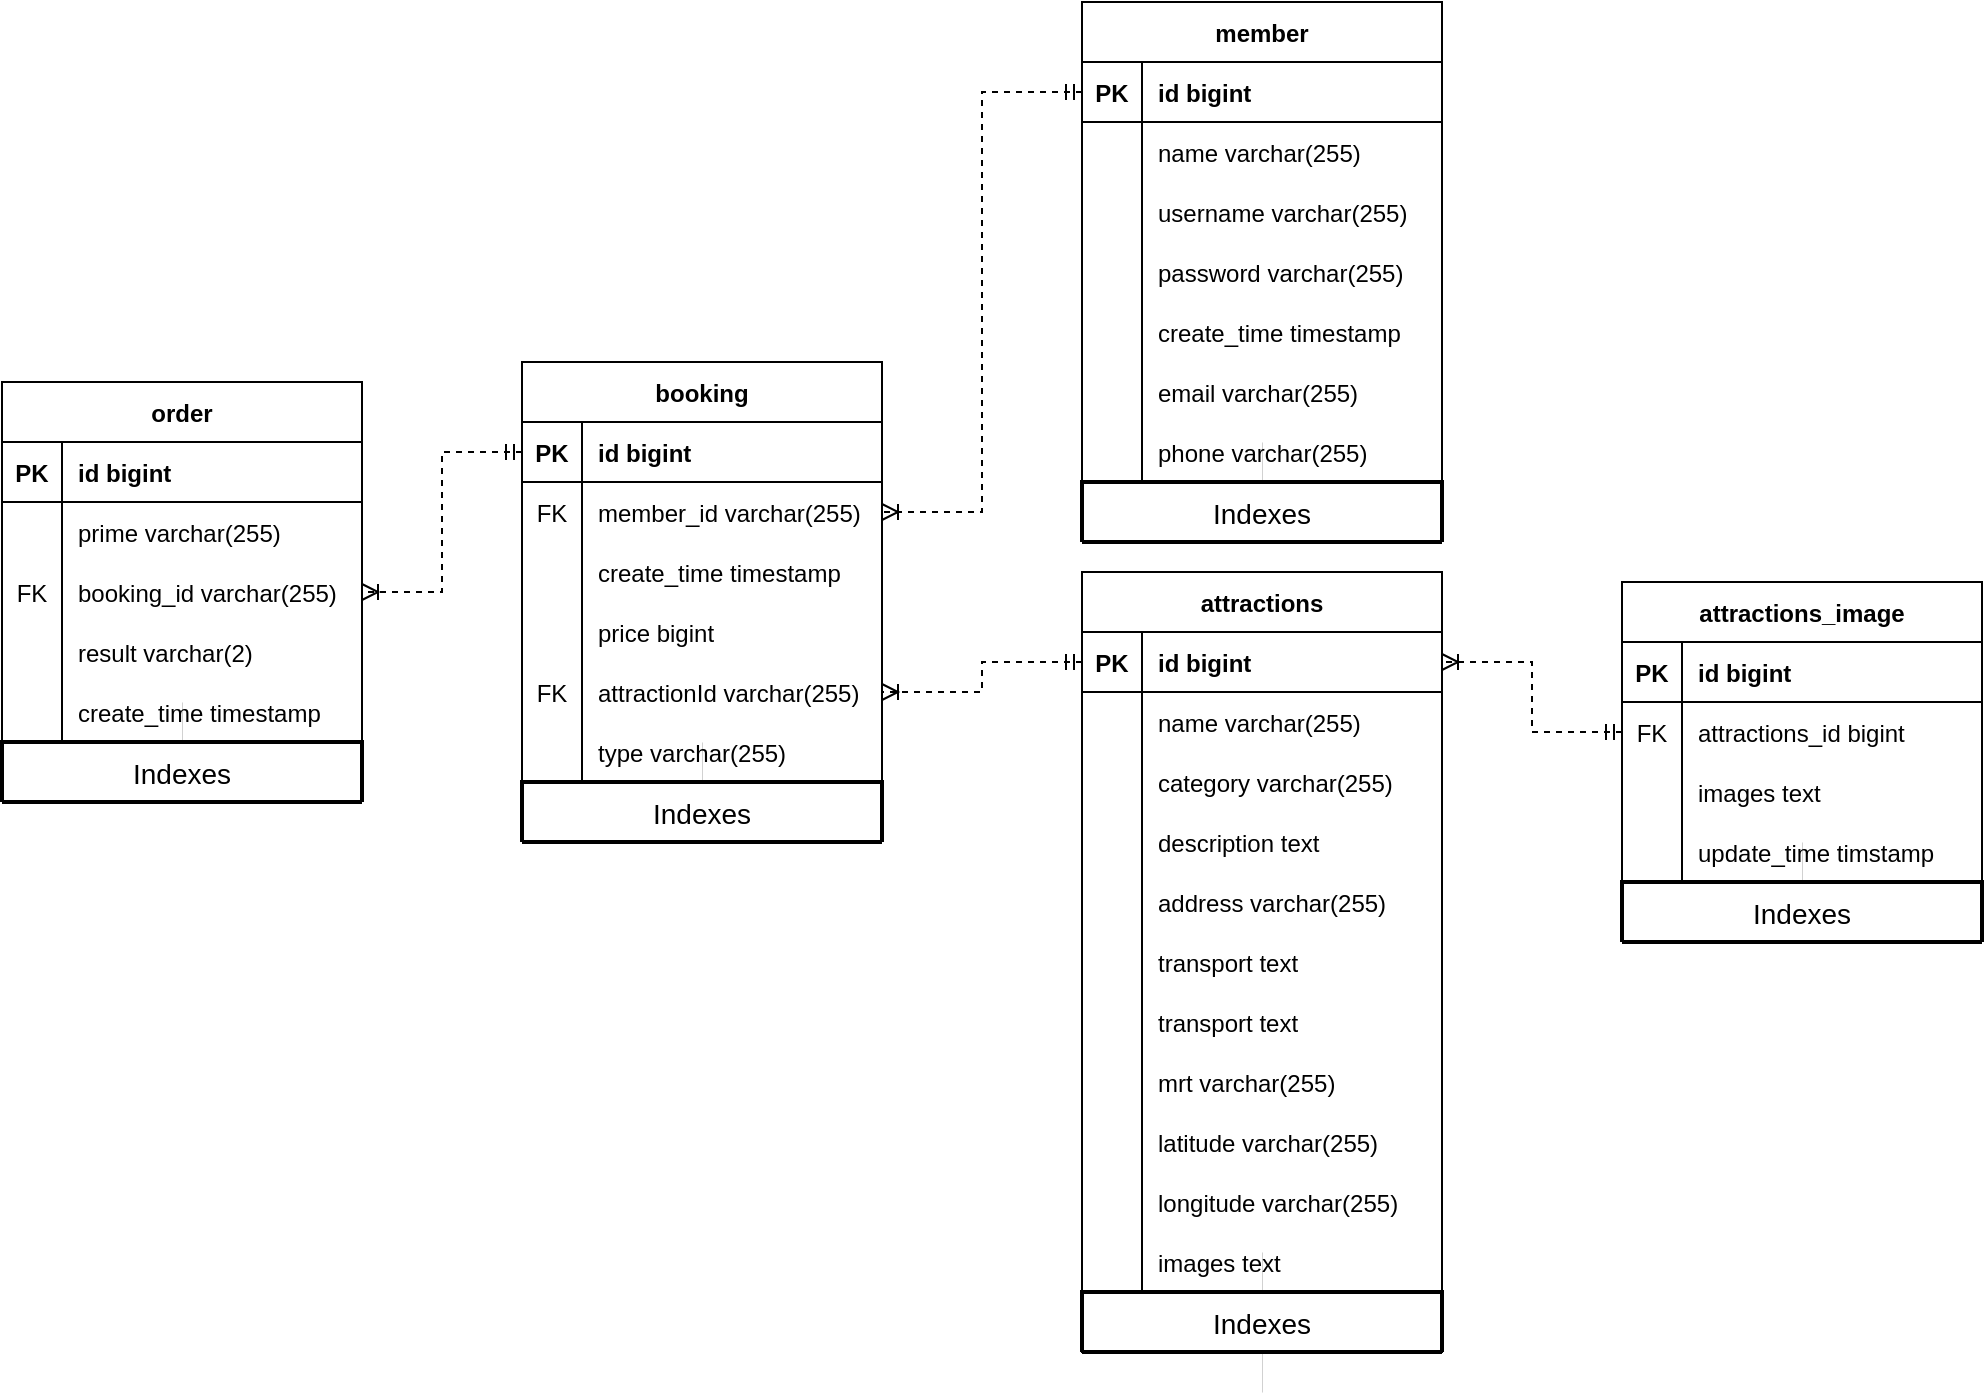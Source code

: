 <mxfile version="16.6.4" type="device"><diagram name="Page-1" id="2ca16b54-16f6-2749-3443-fa8db7711227"><mxGraphModel dx="1122" dy="635" grid="1" gridSize="10" guides="1" tooltips="1" connect="1" arrows="1" fold="1" page="1" pageScale="1" pageWidth="1100" pageHeight="850" background="none" math="0" shadow="0"><root><mxCell id="0"/><mxCell id="1" parent="0"/><mxCell id="bOyy2fkthB6NbltApx4G-75" value="" style="edgeStyle=orthogonalEdgeStyle;rounded=0;orthogonalLoop=1;jettySize=auto;html=1;endArrow=none;endFill=0;strokeWidth=0;" edge="1" parent="1" source="bOyy2fkthB6NbltApx4G-18" target="bOyy2fkthB6NbltApx4G-59"><mxGeometry relative="1" as="geometry"/></mxCell><mxCell id="bOyy2fkthB6NbltApx4G-18" value="member" style="shape=table;startSize=30;container=1;collapsible=1;childLayout=tableLayout;fixedRows=1;rowLines=0;fontStyle=1;align=center;resizeLast=1;" vertex="1" parent="1"><mxGeometry x="550" y="30" width="180" height="240" as="geometry"><mxRectangle x="510" y="290" width="60" height="30" as="alternateBounds"/></mxGeometry></mxCell><mxCell id="bOyy2fkthB6NbltApx4G-19" value="" style="shape=tableRow;horizontal=0;startSize=0;swimlaneHead=0;swimlaneBody=0;fillColor=none;collapsible=0;dropTarget=0;points=[[0,0.5],[1,0.5]];portConstraint=eastwest;top=0;left=0;right=0;bottom=1;" vertex="1" parent="bOyy2fkthB6NbltApx4G-18"><mxGeometry y="30" width="180" height="30" as="geometry"/></mxCell><mxCell id="bOyy2fkthB6NbltApx4G-20" value="PK" style="shape=partialRectangle;connectable=0;fillColor=none;top=0;left=0;bottom=0;right=0;fontStyle=1;overflow=hidden;" vertex="1" parent="bOyy2fkthB6NbltApx4G-19"><mxGeometry width="30" height="30" as="geometry"><mxRectangle width="30" height="30" as="alternateBounds"/></mxGeometry></mxCell><mxCell id="bOyy2fkthB6NbltApx4G-21" value="id bigint" style="shape=partialRectangle;connectable=0;fillColor=none;top=0;left=0;bottom=0;right=0;align=left;spacingLeft=6;fontStyle=1;overflow=hidden;" vertex="1" parent="bOyy2fkthB6NbltApx4G-19"><mxGeometry x="30" width="150" height="30" as="geometry"><mxRectangle width="150" height="30" as="alternateBounds"/></mxGeometry></mxCell><mxCell id="bOyy2fkthB6NbltApx4G-22" value="" style="shape=tableRow;horizontal=0;startSize=0;swimlaneHead=0;swimlaneBody=0;fillColor=none;collapsible=0;dropTarget=0;points=[[0,0.5],[1,0.5]];portConstraint=eastwest;top=0;left=0;right=0;bottom=0;" vertex="1" parent="bOyy2fkthB6NbltApx4G-18"><mxGeometry y="60" width="180" height="30" as="geometry"/></mxCell><mxCell id="bOyy2fkthB6NbltApx4G-23" value="" style="shape=partialRectangle;connectable=0;fillColor=none;top=0;left=0;bottom=0;right=0;editable=1;overflow=hidden;" vertex="1" parent="bOyy2fkthB6NbltApx4G-22"><mxGeometry width="30" height="30" as="geometry"><mxRectangle width="30" height="30" as="alternateBounds"/></mxGeometry></mxCell><mxCell id="bOyy2fkthB6NbltApx4G-24" value="name varchar(255)" style="shape=partialRectangle;connectable=0;fillColor=none;top=0;left=0;bottom=0;right=0;align=left;spacingLeft=6;overflow=hidden;" vertex="1" parent="bOyy2fkthB6NbltApx4G-22"><mxGeometry x="30" width="150" height="30" as="geometry"><mxRectangle width="150" height="30" as="alternateBounds"/></mxGeometry></mxCell><mxCell id="bOyy2fkthB6NbltApx4G-25" value="" style="shape=tableRow;horizontal=0;startSize=0;swimlaneHead=0;swimlaneBody=0;fillColor=none;collapsible=0;dropTarget=0;points=[[0,0.5],[1,0.5]];portConstraint=eastwest;top=0;left=0;right=0;bottom=0;" vertex="1" parent="bOyy2fkthB6NbltApx4G-18"><mxGeometry y="90" width="180" height="30" as="geometry"/></mxCell><mxCell id="bOyy2fkthB6NbltApx4G-26" value="" style="shape=partialRectangle;connectable=0;fillColor=none;top=0;left=0;bottom=0;right=0;editable=1;overflow=hidden;" vertex="1" parent="bOyy2fkthB6NbltApx4G-25"><mxGeometry width="30" height="30" as="geometry"><mxRectangle width="30" height="30" as="alternateBounds"/></mxGeometry></mxCell><mxCell id="bOyy2fkthB6NbltApx4G-27" value="username varchar(255)" style="shape=partialRectangle;connectable=0;fillColor=none;top=0;left=0;bottom=0;right=0;align=left;spacingLeft=6;overflow=hidden;" vertex="1" parent="bOyy2fkthB6NbltApx4G-25"><mxGeometry x="30" width="150" height="30" as="geometry"><mxRectangle width="150" height="30" as="alternateBounds"/></mxGeometry></mxCell><mxCell id="bOyy2fkthB6NbltApx4G-28" value="" style="shape=tableRow;horizontal=0;startSize=0;swimlaneHead=0;swimlaneBody=0;fillColor=none;collapsible=0;dropTarget=0;portConstraint=eastwest;top=0;left=0;right=0;bottom=0;" vertex="1" parent="bOyy2fkthB6NbltApx4G-18"><mxGeometry y="120" width="180" height="30" as="geometry"/></mxCell><mxCell id="bOyy2fkthB6NbltApx4G-29" value="" style="shape=partialRectangle;connectable=0;fillColor=none;top=0;left=0;bottom=0;right=0;editable=1;overflow=hidden;" vertex="1" parent="bOyy2fkthB6NbltApx4G-28"><mxGeometry width="30" height="30" as="geometry"><mxRectangle width="30" height="30" as="alternateBounds"/></mxGeometry></mxCell><mxCell id="bOyy2fkthB6NbltApx4G-30" value="password varchar(255)" style="shape=partialRectangle;connectable=0;fillColor=none;top=0;left=0;bottom=0;right=0;align=left;spacingLeft=6;overflow=hidden;" vertex="1" parent="bOyy2fkthB6NbltApx4G-28"><mxGeometry x="30" width="150" height="30" as="geometry"><mxRectangle width="150" height="30" as="alternateBounds"/></mxGeometry></mxCell><mxCell id="bOyy2fkthB6NbltApx4G-35" style="shape=tableRow;horizontal=0;startSize=0;swimlaneHead=0;swimlaneBody=0;fillColor=none;collapsible=0;dropTarget=0;points=[[0,0.5],[1,0.5]];portConstraint=eastwest;top=0;left=0;right=0;bottom=0;" vertex="1" parent="bOyy2fkthB6NbltApx4G-18"><mxGeometry y="150" width="180" height="30" as="geometry"/></mxCell><mxCell id="bOyy2fkthB6NbltApx4G-36" style="shape=partialRectangle;connectable=0;fillColor=none;top=0;left=0;bottom=0;right=0;editable=1;overflow=hidden;" vertex="1" parent="bOyy2fkthB6NbltApx4G-35"><mxGeometry width="30" height="30" as="geometry"><mxRectangle width="30" height="30" as="alternateBounds"/></mxGeometry></mxCell><mxCell id="bOyy2fkthB6NbltApx4G-37" value="create_time timestamp" style="shape=partialRectangle;connectable=0;fillColor=none;top=0;left=0;bottom=0;right=0;align=left;spacingLeft=6;overflow=hidden;" vertex="1" parent="bOyy2fkthB6NbltApx4G-35"><mxGeometry x="30" width="150" height="30" as="geometry"><mxRectangle width="150" height="30" as="alternateBounds"/></mxGeometry></mxCell><mxCell id="bOyy2fkthB6NbltApx4G-256" style="shape=tableRow;horizontal=0;startSize=0;swimlaneHead=0;swimlaneBody=0;fillColor=none;collapsible=0;dropTarget=0;points=[[0,0.5],[1,0.5]];portConstraint=eastwest;top=0;left=0;right=0;bottom=0;" vertex="1" parent="bOyy2fkthB6NbltApx4G-18"><mxGeometry y="180" width="180" height="30" as="geometry"/></mxCell><mxCell id="bOyy2fkthB6NbltApx4G-257" style="shape=partialRectangle;connectable=0;fillColor=none;top=0;left=0;bottom=0;right=0;editable=1;overflow=hidden;" vertex="1" parent="bOyy2fkthB6NbltApx4G-256"><mxGeometry width="30" height="30" as="geometry"><mxRectangle width="30" height="30" as="alternateBounds"/></mxGeometry></mxCell><mxCell id="bOyy2fkthB6NbltApx4G-258" value="email varchar(255)" style="shape=partialRectangle;connectable=0;fillColor=none;top=0;left=0;bottom=0;right=0;align=left;spacingLeft=6;overflow=hidden;" vertex="1" parent="bOyy2fkthB6NbltApx4G-256"><mxGeometry x="30" width="150" height="30" as="geometry"><mxRectangle width="150" height="30" as="alternateBounds"/></mxGeometry></mxCell><mxCell id="bOyy2fkthB6NbltApx4G-253" style="shape=tableRow;horizontal=0;startSize=0;swimlaneHead=0;swimlaneBody=0;fillColor=none;collapsible=0;dropTarget=0;points=[[0,0.5],[1,0.5]];portConstraint=eastwest;top=0;left=0;right=0;bottom=0;" vertex="1" parent="bOyy2fkthB6NbltApx4G-18"><mxGeometry y="210" width="180" height="30" as="geometry"/></mxCell><mxCell id="bOyy2fkthB6NbltApx4G-254" style="shape=partialRectangle;connectable=0;fillColor=none;top=0;left=0;bottom=0;right=0;editable=1;overflow=hidden;" vertex="1" parent="bOyy2fkthB6NbltApx4G-253"><mxGeometry width="30" height="30" as="geometry"><mxRectangle width="30" height="30" as="alternateBounds"/></mxGeometry></mxCell><mxCell id="bOyy2fkthB6NbltApx4G-255" value="phone varchar(255)" style="shape=partialRectangle;connectable=0;fillColor=none;top=0;left=0;bottom=0;right=0;align=left;spacingLeft=6;overflow=hidden;" vertex="1" parent="bOyy2fkthB6NbltApx4G-253"><mxGeometry x="30" width="150" height="30" as="geometry"><mxRectangle width="150" height="30" as="alternateBounds"/></mxGeometry></mxCell><mxCell id="bOyy2fkthB6NbltApx4G-38" value="Indexes" style="swimlane;childLayout=stackLayout;horizontal=1;startSize=30;horizontalStack=0;rounded=1;fontSize=14;fontStyle=0;strokeWidth=2;resizeParent=0;resizeLast=1;shadow=0;dashed=0;align=center;" vertex="1" collapsed="1" parent="1"><mxGeometry x="550" y="270" width="180" height="30" as="geometry"><mxRectangle x="350" y="480" width="180" height="120" as="alternateBounds"/></mxGeometry></mxCell><mxCell id="bOyy2fkthB6NbltApx4G-39" value="+Attribute1&#10;+Attribute2&#10;+Attribute3" style="align=left;strokeColor=none;fillColor=none;spacingLeft=4;fontSize=12;verticalAlign=top;resizable=0;rotatable=0;part=1;" vertex="1" parent="bOyy2fkthB6NbltApx4G-38"><mxGeometry y="30" width="180" height="90" as="geometry"/></mxCell><mxCell id="bOyy2fkthB6NbltApx4G-59" value="member" style="shape=table;startSize=30;container=1;collapsible=1;childLayout=tableLayout;fixedRows=1;rowLines=0;fontStyle=1;align=center;resizeLast=1;" vertex="1" parent="bOyy2fkthB6NbltApx4G-38"><mxGeometry x="-20" y="-20" width="180" height="180" as="geometry"><mxRectangle x="510" y="290" width="60" height="30" as="alternateBounds"/></mxGeometry></mxCell><mxCell id="bOyy2fkthB6NbltApx4G-60" value="" style="shape=tableRow;horizontal=0;startSize=0;swimlaneHead=0;swimlaneBody=0;fillColor=none;collapsible=0;dropTarget=0;points=[[0,0.5],[1,0.5]];portConstraint=eastwest;top=0;left=0;right=0;bottom=1;" vertex="1" parent="bOyy2fkthB6NbltApx4G-59"><mxGeometry y="30" width="180" height="30" as="geometry"/></mxCell><mxCell id="bOyy2fkthB6NbltApx4G-61" value="PK" style="shape=partialRectangle;connectable=0;fillColor=none;top=0;left=0;bottom=0;right=0;fontStyle=1;overflow=hidden;" vertex="1" parent="bOyy2fkthB6NbltApx4G-60"><mxGeometry width="30" height="30" as="geometry"><mxRectangle width="30" height="30" as="alternateBounds"/></mxGeometry></mxCell><mxCell id="bOyy2fkthB6NbltApx4G-62" value="id bigint" style="shape=partialRectangle;connectable=0;fillColor=none;top=0;left=0;bottom=0;right=0;align=left;spacingLeft=6;fontStyle=1;overflow=hidden;" vertex="1" parent="bOyy2fkthB6NbltApx4G-60"><mxGeometry x="30" width="150" height="30" as="geometry"><mxRectangle width="150" height="30" as="alternateBounds"/></mxGeometry></mxCell><mxCell id="bOyy2fkthB6NbltApx4G-63" value="" style="shape=tableRow;horizontal=0;startSize=0;swimlaneHead=0;swimlaneBody=0;fillColor=none;collapsible=0;dropTarget=0;points=[[0,0.5],[1,0.5]];portConstraint=eastwest;top=0;left=0;right=0;bottom=0;" vertex="1" parent="bOyy2fkthB6NbltApx4G-59"><mxGeometry y="60" width="180" height="30" as="geometry"/></mxCell><mxCell id="bOyy2fkthB6NbltApx4G-64" value="" style="shape=partialRectangle;connectable=0;fillColor=none;top=0;left=0;bottom=0;right=0;editable=1;overflow=hidden;" vertex="1" parent="bOyy2fkthB6NbltApx4G-63"><mxGeometry width="30" height="30" as="geometry"><mxRectangle width="30" height="30" as="alternateBounds"/></mxGeometry></mxCell><mxCell id="bOyy2fkthB6NbltApx4G-65" value="name varchar(255)" style="shape=partialRectangle;connectable=0;fillColor=none;top=0;left=0;bottom=0;right=0;align=left;spacingLeft=6;overflow=hidden;" vertex="1" parent="bOyy2fkthB6NbltApx4G-63"><mxGeometry x="30" width="150" height="30" as="geometry"><mxRectangle width="150" height="30" as="alternateBounds"/></mxGeometry></mxCell><mxCell id="bOyy2fkthB6NbltApx4G-66" value="" style="shape=tableRow;horizontal=0;startSize=0;swimlaneHead=0;swimlaneBody=0;fillColor=none;collapsible=0;dropTarget=0;points=[[0,0.5],[1,0.5]];portConstraint=eastwest;top=0;left=0;right=0;bottom=0;" vertex="1" parent="bOyy2fkthB6NbltApx4G-59"><mxGeometry y="90" width="180" height="30" as="geometry"/></mxCell><mxCell id="bOyy2fkthB6NbltApx4G-67" value="" style="shape=partialRectangle;connectable=0;fillColor=none;top=0;left=0;bottom=0;right=0;editable=1;overflow=hidden;" vertex="1" parent="bOyy2fkthB6NbltApx4G-66"><mxGeometry width="30" height="30" as="geometry"><mxRectangle width="30" height="30" as="alternateBounds"/></mxGeometry></mxCell><mxCell id="bOyy2fkthB6NbltApx4G-68" value="username varchar(255)" style="shape=partialRectangle;connectable=0;fillColor=none;top=0;left=0;bottom=0;right=0;align=left;spacingLeft=6;overflow=hidden;" vertex="1" parent="bOyy2fkthB6NbltApx4G-66"><mxGeometry x="30" width="150" height="30" as="geometry"><mxRectangle width="150" height="30" as="alternateBounds"/></mxGeometry></mxCell><mxCell id="bOyy2fkthB6NbltApx4G-69" value="" style="shape=tableRow;horizontal=0;startSize=0;swimlaneHead=0;swimlaneBody=0;fillColor=none;collapsible=0;dropTarget=0;portConstraint=eastwest;top=0;left=0;right=0;bottom=0;" vertex="1" parent="bOyy2fkthB6NbltApx4G-59"><mxGeometry y="120" width="180" height="30" as="geometry"/></mxCell><mxCell id="bOyy2fkthB6NbltApx4G-70" value="" style="shape=partialRectangle;connectable=0;fillColor=none;top=0;left=0;bottom=0;right=0;editable=1;overflow=hidden;" vertex="1" parent="bOyy2fkthB6NbltApx4G-69"><mxGeometry width="30" height="30" as="geometry"><mxRectangle width="30" height="30" as="alternateBounds"/></mxGeometry></mxCell><mxCell id="bOyy2fkthB6NbltApx4G-71" value="password varchar(255)" style="shape=partialRectangle;connectable=0;fillColor=none;top=0;left=0;bottom=0;right=0;align=left;spacingLeft=6;overflow=hidden;" vertex="1" parent="bOyy2fkthB6NbltApx4G-69"><mxGeometry x="30" width="150" height="30" as="geometry"><mxRectangle width="150" height="30" as="alternateBounds"/></mxGeometry></mxCell><mxCell id="bOyy2fkthB6NbltApx4G-72" style="shape=tableRow;horizontal=0;startSize=0;swimlaneHead=0;swimlaneBody=0;fillColor=none;collapsible=0;dropTarget=0;points=[[0,0.5],[1,0.5]];portConstraint=eastwest;top=0;left=0;right=0;bottom=0;" vertex="1" parent="bOyy2fkthB6NbltApx4G-59"><mxGeometry y="150" width="180" height="30" as="geometry"/></mxCell><mxCell id="bOyy2fkthB6NbltApx4G-73" style="shape=partialRectangle;connectable=0;fillColor=none;top=0;left=0;bottom=0;right=0;editable=1;overflow=hidden;" vertex="1" parent="bOyy2fkthB6NbltApx4G-72"><mxGeometry width="30" height="30" as="geometry"><mxRectangle width="30" height="30" as="alternateBounds"/></mxGeometry></mxCell><mxCell id="bOyy2fkthB6NbltApx4G-74" value="create_time timestamp" style="shape=partialRectangle;connectable=0;fillColor=none;top=0;left=0;bottom=0;right=0;align=left;spacingLeft=6;overflow=hidden;" vertex="1" parent="bOyy2fkthB6NbltApx4G-72"><mxGeometry x="30" width="150" height="30" as="geometry"><mxRectangle width="150" height="30" as="alternateBounds"/></mxGeometry></mxCell><mxCell id="bOyy2fkthB6NbltApx4G-77" value="" style="edgeStyle=orthogonalEdgeStyle;rounded=0;orthogonalLoop=1;jettySize=auto;html=1;endArrow=none;endFill=0;strokeWidth=0;" edge="1" parent="1" source="bOyy2fkthB6NbltApx4G-78" target="bOyy2fkthB6NbltApx4G-96"><mxGeometry relative="1" as="geometry"/></mxCell><mxCell id="bOyy2fkthB6NbltApx4G-78" value="attractions" style="shape=table;startSize=30;container=1;collapsible=1;childLayout=tableLayout;fixedRows=1;rowLines=0;fontStyle=1;align=center;resizeLast=1;" vertex="1" parent="1"><mxGeometry x="550" y="315" width="180" height="390" as="geometry"><mxRectangle x="510" y="290" width="60" height="30" as="alternateBounds"/></mxGeometry></mxCell><mxCell id="bOyy2fkthB6NbltApx4G-79" value="" style="shape=tableRow;horizontal=0;startSize=0;swimlaneHead=0;swimlaneBody=0;fillColor=none;collapsible=0;dropTarget=0;points=[[0,0.5],[1,0.5]];portConstraint=eastwest;top=0;left=0;right=0;bottom=1;" vertex="1" parent="bOyy2fkthB6NbltApx4G-78"><mxGeometry y="30" width="180" height="30" as="geometry"/></mxCell><mxCell id="bOyy2fkthB6NbltApx4G-80" value="PK" style="shape=partialRectangle;connectable=0;fillColor=none;top=0;left=0;bottom=0;right=0;fontStyle=1;overflow=hidden;" vertex="1" parent="bOyy2fkthB6NbltApx4G-79"><mxGeometry width="30" height="30" as="geometry"><mxRectangle width="30" height="30" as="alternateBounds"/></mxGeometry></mxCell><mxCell id="bOyy2fkthB6NbltApx4G-81" value="id bigint" style="shape=partialRectangle;connectable=0;fillColor=none;top=0;left=0;bottom=0;right=0;align=left;spacingLeft=6;fontStyle=1;overflow=hidden;" vertex="1" parent="bOyy2fkthB6NbltApx4G-79"><mxGeometry x="30" width="150" height="30" as="geometry"><mxRectangle width="150" height="30" as="alternateBounds"/></mxGeometry></mxCell><mxCell id="bOyy2fkthB6NbltApx4G-82" value="" style="shape=tableRow;horizontal=0;startSize=0;swimlaneHead=0;swimlaneBody=0;fillColor=none;collapsible=0;dropTarget=0;points=[[0,0.5],[1,0.5]];portConstraint=eastwest;top=0;left=0;right=0;bottom=0;" vertex="1" parent="bOyy2fkthB6NbltApx4G-78"><mxGeometry y="60" width="180" height="30" as="geometry"/></mxCell><mxCell id="bOyy2fkthB6NbltApx4G-83" value="" style="shape=partialRectangle;connectable=0;fillColor=none;top=0;left=0;bottom=0;right=0;editable=1;overflow=hidden;" vertex="1" parent="bOyy2fkthB6NbltApx4G-82"><mxGeometry width="30" height="30" as="geometry"><mxRectangle width="30" height="30" as="alternateBounds"/></mxGeometry></mxCell><mxCell id="bOyy2fkthB6NbltApx4G-84" value="name varchar(255)" style="shape=partialRectangle;connectable=0;fillColor=none;top=0;left=0;bottom=0;right=0;align=left;spacingLeft=6;overflow=hidden;" vertex="1" parent="bOyy2fkthB6NbltApx4G-82"><mxGeometry x="30" width="150" height="30" as="geometry"><mxRectangle width="150" height="30" as="alternateBounds"/></mxGeometry></mxCell><mxCell id="bOyy2fkthB6NbltApx4G-85" value="" style="shape=tableRow;horizontal=0;startSize=0;swimlaneHead=0;swimlaneBody=0;fillColor=none;collapsible=0;dropTarget=0;points=[[0,0.5],[1,0.5]];portConstraint=eastwest;top=0;left=0;right=0;bottom=0;" vertex="1" parent="bOyy2fkthB6NbltApx4G-78"><mxGeometry y="90" width="180" height="30" as="geometry"/></mxCell><mxCell id="bOyy2fkthB6NbltApx4G-86" value="" style="shape=partialRectangle;connectable=0;fillColor=none;top=0;left=0;bottom=0;right=0;editable=1;overflow=hidden;" vertex="1" parent="bOyy2fkthB6NbltApx4G-85"><mxGeometry width="30" height="30" as="geometry"><mxRectangle width="30" height="30" as="alternateBounds"/></mxGeometry></mxCell><mxCell id="bOyy2fkthB6NbltApx4G-87" value="category varchar(255)" style="shape=partialRectangle;connectable=0;fillColor=none;top=0;left=0;bottom=0;right=0;align=left;spacingLeft=6;overflow=hidden;" vertex="1" parent="bOyy2fkthB6NbltApx4G-85"><mxGeometry x="30" width="150" height="30" as="geometry"><mxRectangle width="150" height="30" as="alternateBounds"/></mxGeometry></mxCell><mxCell id="bOyy2fkthB6NbltApx4G-88" value="" style="shape=tableRow;horizontal=0;startSize=0;swimlaneHead=0;swimlaneBody=0;fillColor=none;collapsible=0;dropTarget=0;portConstraint=eastwest;top=0;left=0;right=0;bottom=0;" vertex="1" parent="bOyy2fkthB6NbltApx4G-78"><mxGeometry y="120" width="180" height="30" as="geometry"/></mxCell><mxCell id="bOyy2fkthB6NbltApx4G-89" value="" style="shape=partialRectangle;connectable=0;fillColor=none;top=0;left=0;bottom=0;right=0;editable=1;overflow=hidden;" vertex="1" parent="bOyy2fkthB6NbltApx4G-88"><mxGeometry width="30" height="30" as="geometry"><mxRectangle width="30" height="30" as="alternateBounds"/></mxGeometry></mxCell><mxCell id="bOyy2fkthB6NbltApx4G-90" value="description text" style="shape=partialRectangle;connectable=0;fillColor=none;top=0;left=0;bottom=0;right=0;align=left;spacingLeft=6;overflow=hidden;" vertex="1" parent="bOyy2fkthB6NbltApx4G-88"><mxGeometry x="30" width="150" height="30" as="geometry"><mxRectangle width="150" height="30" as="alternateBounds"/></mxGeometry></mxCell><mxCell id="bOyy2fkthB6NbltApx4G-91" style="shape=tableRow;horizontal=0;startSize=0;swimlaneHead=0;swimlaneBody=0;fillColor=none;collapsible=0;dropTarget=0;points=[[0,0.5],[1,0.5]];portConstraint=eastwest;top=0;left=0;right=0;bottom=0;" vertex="1" parent="bOyy2fkthB6NbltApx4G-78"><mxGeometry y="150" width="180" height="30" as="geometry"/></mxCell><mxCell id="bOyy2fkthB6NbltApx4G-92" style="shape=partialRectangle;connectable=0;fillColor=none;top=0;left=0;bottom=0;right=0;editable=1;overflow=hidden;" vertex="1" parent="bOyy2fkthB6NbltApx4G-91"><mxGeometry width="30" height="30" as="geometry"><mxRectangle width="30" height="30" as="alternateBounds"/></mxGeometry></mxCell><mxCell id="bOyy2fkthB6NbltApx4G-93" value="address varchar(255)" style="shape=partialRectangle;connectable=0;fillColor=none;top=0;left=0;bottom=0;right=0;align=left;spacingLeft=6;overflow=hidden;" vertex="1" parent="bOyy2fkthB6NbltApx4G-91"><mxGeometry x="30" width="150" height="30" as="geometry"><mxRectangle width="150" height="30" as="alternateBounds"/></mxGeometry></mxCell><mxCell id="bOyy2fkthB6NbltApx4G-182" style="shape=tableRow;horizontal=0;startSize=0;swimlaneHead=0;swimlaneBody=0;fillColor=none;collapsible=0;dropTarget=0;points=[[0,0.5],[1,0.5]];portConstraint=eastwest;top=0;left=0;right=0;bottom=0;" vertex="1" parent="bOyy2fkthB6NbltApx4G-78"><mxGeometry y="180" width="180" height="30" as="geometry"/></mxCell><mxCell id="bOyy2fkthB6NbltApx4G-183" style="shape=partialRectangle;connectable=0;fillColor=none;top=0;left=0;bottom=0;right=0;editable=1;overflow=hidden;" vertex="1" parent="bOyy2fkthB6NbltApx4G-182"><mxGeometry width="30" height="30" as="geometry"><mxRectangle width="30" height="30" as="alternateBounds"/></mxGeometry></mxCell><mxCell id="bOyy2fkthB6NbltApx4G-184" value="transport text" style="shape=partialRectangle;connectable=0;fillColor=none;top=0;left=0;bottom=0;right=0;align=left;spacingLeft=6;overflow=hidden;" vertex="1" parent="bOyy2fkthB6NbltApx4G-182"><mxGeometry x="30" width="150" height="30" as="geometry"><mxRectangle width="150" height="30" as="alternateBounds"/></mxGeometry></mxCell><mxCell id="bOyy2fkthB6NbltApx4G-275" style="shape=tableRow;horizontal=0;startSize=0;swimlaneHead=0;swimlaneBody=0;fillColor=none;collapsible=0;dropTarget=0;points=[[0,0.5],[1,0.5]];portConstraint=eastwest;top=0;left=0;right=0;bottom=0;" vertex="1" parent="bOyy2fkthB6NbltApx4G-78"><mxGeometry y="210" width="180" height="30" as="geometry"/></mxCell><mxCell id="bOyy2fkthB6NbltApx4G-276" style="shape=partialRectangle;connectable=0;fillColor=none;top=0;left=0;bottom=0;right=0;editable=1;overflow=hidden;" vertex="1" parent="bOyy2fkthB6NbltApx4G-275"><mxGeometry width="30" height="30" as="geometry"><mxRectangle width="30" height="30" as="alternateBounds"/></mxGeometry></mxCell><mxCell id="bOyy2fkthB6NbltApx4G-277" value="transport text" style="shape=partialRectangle;connectable=0;fillColor=none;top=0;left=0;bottom=0;right=0;align=left;spacingLeft=6;overflow=hidden;" vertex="1" parent="bOyy2fkthB6NbltApx4G-275"><mxGeometry x="30" width="150" height="30" as="geometry"><mxRectangle width="150" height="30" as="alternateBounds"/></mxGeometry></mxCell><mxCell id="bOyy2fkthB6NbltApx4G-185" style="shape=tableRow;horizontal=0;startSize=0;swimlaneHead=0;swimlaneBody=0;fillColor=none;collapsible=0;dropTarget=0;points=[[0,0.5],[1,0.5]];portConstraint=eastwest;top=0;left=0;right=0;bottom=0;" vertex="1" parent="bOyy2fkthB6NbltApx4G-78"><mxGeometry y="240" width="180" height="30" as="geometry"/></mxCell><mxCell id="bOyy2fkthB6NbltApx4G-186" style="shape=partialRectangle;connectable=0;fillColor=none;top=0;left=0;bottom=0;right=0;editable=1;overflow=hidden;" vertex="1" parent="bOyy2fkthB6NbltApx4G-185"><mxGeometry width="30" height="30" as="geometry"><mxRectangle width="30" height="30" as="alternateBounds"/></mxGeometry></mxCell><mxCell id="bOyy2fkthB6NbltApx4G-187" value="mrt varchar(255)" style="shape=partialRectangle;connectable=0;fillColor=none;top=0;left=0;bottom=0;right=0;align=left;spacingLeft=6;overflow=hidden;" vertex="1" parent="bOyy2fkthB6NbltApx4G-185"><mxGeometry x="30" width="150" height="30" as="geometry"><mxRectangle width="150" height="30" as="alternateBounds"/></mxGeometry></mxCell><mxCell id="bOyy2fkthB6NbltApx4G-188" style="shape=tableRow;horizontal=0;startSize=0;swimlaneHead=0;swimlaneBody=0;fillColor=none;collapsible=0;dropTarget=0;points=[[0,0.5],[1,0.5]];portConstraint=eastwest;top=0;left=0;right=0;bottom=0;" vertex="1" parent="bOyy2fkthB6NbltApx4G-78"><mxGeometry y="270" width="180" height="30" as="geometry"/></mxCell><mxCell id="bOyy2fkthB6NbltApx4G-189" style="shape=partialRectangle;connectable=0;fillColor=none;top=0;left=0;bottom=0;right=0;editable=1;overflow=hidden;" vertex="1" parent="bOyy2fkthB6NbltApx4G-188"><mxGeometry width="30" height="30" as="geometry"><mxRectangle width="30" height="30" as="alternateBounds"/></mxGeometry></mxCell><mxCell id="bOyy2fkthB6NbltApx4G-190" value="latitude varchar(255)" style="shape=partialRectangle;connectable=0;fillColor=none;top=0;left=0;bottom=0;right=0;align=left;spacingLeft=6;overflow=hidden;" vertex="1" parent="bOyy2fkthB6NbltApx4G-188"><mxGeometry x="30" width="150" height="30" as="geometry"><mxRectangle width="150" height="30" as="alternateBounds"/></mxGeometry></mxCell><mxCell id="bOyy2fkthB6NbltApx4G-191" style="shape=tableRow;horizontal=0;startSize=0;swimlaneHead=0;swimlaneBody=0;fillColor=none;collapsible=0;dropTarget=0;points=[[0,0.5],[1,0.5]];portConstraint=eastwest;top=0;left=0;right=0;bottom=0;" vertex="1" parent="bOyy2fkthB6NbltApx4G-78"><mxGeometry y="300" width="180" height="30" as="geometry"/></mxCell><mxCell id="bOyy2fkthB6NbltApx4G-192" style="shape=partialRectangle;connectable=0;fillColor=none;top=0;left=0;bottom=0;right=0;editable=1;overflow=hidden;" vertex="1" parent="bOyy2fkthB6NbltApx4G-191"><mxGeometry width="30" height="30" as="geometry"><mxRectangle width="30" height="30" as="alternateBounds"/></mxGeometry></mxCell><mxCell id="bOyy2fkthB6NbltApx4G-193" value="longitude varchar(255)" style="shape=partialRectangle;connectable=0;fillColor=none;top=0;left=0;bottom=0;right=0;align=left;spacingLeft=6;overflow=hidden;" vertex="1" parent="bOyy2fkthB6NbltApx4G-191"><mxGeometry x="30" width="150" height="30" as="geometry"><mxRectangle width="150" height="30" as="alternateBounds"/></mxGeometry></mxCell><mxCell id="bOyy2fkthB6NbltApx4G-194" style="shape=tableRow;horizontal=0;startSize=0;swimlaneHead=0;swimlaneBody=0;fillColor=none;collapsible=0;dropTarget=0;points=[[0,0.5],[1,0.5]];portConstraint=eastwest;top=0;left=0;right=0;bottom=0;" vertex="1" parent="bOyy2fkthB6NbltApx4G-78"><mxGeometry y="330" width="180" height="30" as="geometry"/></mxCell><mxCell id="bOyy2fkthB6NbltApx4G-195" style="shape=partialRectangle;connectable=0;fillColor=none;top=0;left=0;bottom=0;right=0;editable=1;overflow=hidden;" vertex="1" parent="bOyy2fkthB6NbltApx4G-194"><mxGeometry width="30" height="30" as="geometry"><mxRectangle width="30" height="30" as="alternateBounds"/></mxGeometry></mxCell><mxCell id="bOyy2fkthB6NbltApx4G-196" value="images text" style="shape=partialRectangle;connectable=0;fillColor=none;top=0;left=0;bottom=0;right=0;align=left;spacingLeft=6;overflow=hidden;" vertex="1" parent="bOyy2fkthB6NbltApx4G-194"><mxGeometry x="30" width="150" height="30" as="geometry"><mxRectangle width="150" height="30" as="alternateBounds"/></mxGeometry></mxCell><mxCell id="bOyy2fkthB6NbltApx4G-272" style="shape=tableRow;horizontal=0;startSize=0;swimlaneHead=0;swimlaneBody=0;fillColor=none;collapsible=0;dropTarget=0;points=[[0,0.5],[1,0.5]];portConstraint=eastwest;top=0;left=0;right=0;bottom=0;" vertex="1" parent="bOyy2fkthB6NbltApx4G-78"><mxGeometry y="360" width="180" height="30" as="geometry"/></mxCell><mxCell id="bOyy2fkthB6NbltApx4G-273" style="shape=partialRectangle;connectable=0;fillColor=none;top=0;left=0;bottom=0;right=0;editable=1;overflow=hidden;" vertex="1" parent="bOyy2fkthB6NbltApx4G-272"><mxGeometry width="30" height="30" as="geometry"><mxRectangle width="30" height="30" as="alternateBounds"/></mxGeometry></mxCell><mxCell id="bOyy2fkthB6NbltApx4G-274" value="update_time timestamp" style="shape=partialRectangle;connectable=0;fillColor=none;top=0;left=0;bottom=0;right=0;align=left;spacingLeft=6;overflow=hidden;" vertex="1" parent="bOyy2fkthB6NbltApx4G-272"><mxGeometry x="30" width="150" height="30" as="geometry"><mxRectangle width="150" height="30" as="alternateBounds"/></mxGeometry></mxCell><mxCell id="bOyy2fkthB6NbltApx4G-94" value="Indexes" style="swimlane;childLayout=stackLayout;horizontal=1;startSize=30;horizontalStack=0;rounded=1;fontSize=14;fontStyle=0;strokeWidth=2;resizeParent=0;resizeLast=1;shadow=0;dashed=0;align=center;" vertex="1" collapsed="1" parent="1"><mxGeometry x="550" y="675" width="180" height="30" as="geometry"><mxRectangle x="350" y="480" width="180" height="120" as="alternateBounds"/></mxGeometry></mxCell><mxCell id="bOyy2fkthB6NbltApx4G-95" value="+Attribute1&#10;+Attribute2&#10;+Attribute3" style="align=left;strokeColor=none;fillColor=none;spacingLeft=4;fontSize=12;verticalAlign=top;resizable=0;rotatable=0;part=1;" vertex="1" parent="bOyy2fkthB6NbltApx4G-94"><mxGeometry y="30" width="180" height="90" as="geometry"/></mxCell><mxCell id="bOyy2fkthB6NbltApx4G-96" value="member" style="shape=table;startSize=30;container=1;collapsible=1;childLayout=tableLayout;fixedRows=1;rowLines=0;fontStyle=1;align=center;resizeLast=1;" vertex="1" parent="bOyy2fkthB6NbltApx4G-94"><mxGeometry x="-20" y="-20" width="180" height="180" as="geometry"><mxRectangle x="510" y="290" width="60" height="30" as="alternateBounds"/></mxGeometry></mxCell><mxCell id="bOyy2fkthB6NbltApx4G-97" value="" style="shape=tableRow;horizontal=0;startSize=0;swimlaneHead=0;swimlaneBody=0;fillColor=none;collapsible=0;dropTarget=0;points=[[0,0.5],[1,0.5]];portConstraint=eastwest;top=0;left=0;right=0;bottom=1;" vertex="1" parent="bOyy2fkthB6NbltApx4G-96"><mxGeometry y="30" width="180" height="30" as="geometry"/></mxCell><mxCell id="bOyy2fkthB6NbltApx4G-98" value="PK" style="shape=partialRectangle;connectable=0;fillColor=none;top=0;left=0;bottom=0;right=0;fontStyle=1;overflow=hidden;" vertex="1" parent="bOyy2fkthB6NbltApx4G-97"><mxGeometry width="30" height="30" as="geometry"><mxRectangle width="30" height="30" as="alternateBounds"/></mxGeometry></mxCell><mxCell id="bOyy2fkthB6NbltApx4G-99" value="id bigint" style="shape=partialRectangle;connectable=0;fillColor=none;top=0;left=0;bottom=0;right=0;align=left;spacingLeft=6;fontStyle=1;overflow=hidden;" vertex="1" parent="bOyy2fkthB6NbltApx4G-97"><mxGeometry x="30" width="150" height="30" as="geometry"><mxRectangle width="150" height="30" as="alternateBounds"/></mxGeometry></mxCell><mxCell id="bOyy2fkthB6NbltApx4G-100" value="" style="shape=tableRow;horizontal=0;startSize=0;swimlaneHead=0;swimlaneBody=0;fillColor=none;collapsible=0;dropTarget=0;points=[[0,0.5],[1,0.5]];portConstraint=eastwest;top=0;left=0;right=0;bottom=0;" vertex="1" parent="bOyy2fkthB6NbltApx4G-96"><mxGeometry y="60" width="180" height="30" as="geometry"/></mxCell><mxCell id="bOyy2fkthB6NbltApx4G-101" value="" style="shape=partialRectangle;connectable=0;fillColor=none;top=0;left=0;bottom=0;right=0;editable=1;overflow=hidden;" vertex="1" parent="bOyy2fkthB6NbltApx4G-100"><mxGeometry width="30" height="30" as="geometry"><mxRectangle width="30" height="30" as="alternateBounds"/></mxGeometry></mxCell><mxCell id="bOyy2fkthB6NbltApx4G-102" value="name varchar(255)" style="shape=partialRectangle;connectable=0;fillColor=none;top=0;left=0;bottom=0;right=0;align=left;spacingLeft=6;overflow=hidden;" vertex="1" parent="bOyy2fkthB6NbltApx4G-100"><mxGeometry x="30" width="150" height="30" as="geometry"><mxRectangle width="150" height="30" as="alternateBounds"/></mxGeometry></mxCell><mxCell id="bOyy2fkthB6NbltApx4G-103" value="" style="shape=tableRow;horizontal=0;startSize=0;swimlaneHead=0;swimlaneBody=0;fillColor=none;collapsible=0;dropTarget=0;points=[[0,0.5],[1,0.5]];portConstraint=eastwest;top=0;left=0;right=0;bottom=0;" vertex="1" parent="bOyy2fkthB6NbltApx4G-96"><mxGeometry y="90" width="180" height="30" as="geometry"/></mxCell><mxCell id="bOyy2fkthB6NbltApx4G-104" value="" style="shape=partialRectangle;connectable=0;fillColor=none;top=0;left=0;bottom=0;right=0;editable=1;overflow=hidden;" vertex="1" parent="bOyy2fkthB6NbltApx4G-103"><mxGeometry width="30" height="30" as="geometry"><mxRectangle width="30" height="30" as="alternateBounds"/></mxGeometry></mxCell><mxCell id="bOyy2fkthB6NbltApx4G-105" value="username varchar(255)" style="shape=partialRectangle;connectable=0;fillColor=none;top=0;left=0;bottom=0;right=0;align=left;spacingLeft=6;overflow=hidden;" vertex="1" parent="bOyy2fkthB6NbltApx4G-103"><mxGeometry x="30" width="150" height="30" as="geometry"><mxRectangle width="150" height="30" as="alternateBounds"/></mxGeometry></mxCell><mxCell id="bOyy2fkthB6NbltApx4G-106" value="" style="shape=tableRow;horizontal=0;startSize=0;swimlaneHead=0;swimlaneBody=0;fillColor=none;collapsible=0;dropTarget=0;portConstraint=eastwest;top=0;left=0;right=0;bottom=0;" vertex="1" parent="bOyy2fkthB6NbltApx4G-96"><mxGeometry y="120" width="180" height="30" as="geometry"/></mxCell><mxCell id="bOyy2fkthB6NbltApx4G-107" value="" style="shape=partialRectangle;connectable=0;fillColor=none;top=0;left=0;bottom=0;right=0;editable=1;overflow=hidden;" vertex="1" parent="bOyy2fkthB6NbltApx4G-106"><mxGeometry width="30" height="30" as="geometry"><mxRectangle width="30" height="30" as="alternateBounds"/></mxGeometry></mxCell><mxCell id="bOyy2fkthB6NbltApx4G-108" value="password varchar(255)" style="shape=partialRectangle;connectable=0;fillColor=none;top=0;left=0;bottom=0;right=0;align=left;spacingLeft=6;overflow=hidden;" vertex="1" parent="bOyy2fkthB6NbltApx4G-106"><mxGeometry x="30" width="150" height="30" as="geometry"><mxRectangle width="150" height="30" as="alternateBounds"/></mxGeometry></mxCell><mxCell id="bOyy2fkthB6NbltApx4G-109" style="shape=tableRow;horizontal=0;startSize=0;swimlaneHead=0;swimlaneBody=0;fillColor=none;collapsible=0;dropTarget=0;points=[[0,0.5],[1,0.5]];portConstraint=eastwest;top=0;left=0;right=0;bottom=0;" vertex="1" parent="bOyy2fkthB6NbltApx4G-96"><mxGeometry y="150" width="180" height="30" as="geometry"/></mxCell><mxCell id="bOyy2fkthB6NbltApx4G-110" style="shape=partialRectangle;connectable=0;fillColor=none;top=0;left=0;bottom=0;right=0;editable=1;overflow=hidden;" vertex="1" parent="bOyy2fkthB6NbltApx4G-109"><mxGeometry width="30" height="30" as="geometry"><mxRectangle width="30" height="30" as="alternateBounds"/></mxGeometry></mxCell><mxCell id="bOyy2fkthB6NbltApx4G-111" value="create_time timestamp" style="shape=partialRectangle;connectable=0;fillColor=none;top=0;left=0;bottom=0;right=0;align=left;spacingLeft=6;overflow=hidden;" vertex="1" parent="bOyy2fkthB6NbltApx4G-109"><mxGeometry x="30" width="150" height="30" as="geometry"><mxRectangle width="150" height="30" as="alternateBounds"/></mxGeometry></mxCell><mxCell id="bOyy2fkthB6NbltApx4G-112" value="" style="edgeStyle=orthogonalEdgeStyle;rounded=0;orthogonalLoop=1;jettySize=auto;html=1;endArrow=none;endFill=0;strokeWidth=0;" edge="1" parent="1" source="bOyy2fkthB6NbltApx4G-113" target="bOyy2fkthB6NbltApx4G-131"><mxGeometry relative="1" as="geometry"/></mxCell><mxCell id="bOyy2fkthB6NbltApx4G-113" value="booking" style="shape=table;startSize=30;container=1;collapsible=1;childLayout=tableLayout;fixedRows=1;rowLines=0;fontStyle=1;align=center;resizeLast=1;" vertex="1" parent="1"><mxGeometry x="270" y="210" width="180" height="210" as="geometry"><mxRectangle x="510" y="290" width="60" height="30" as="alternateBounds"/></mxGeometry></mxCell><mxCell id="bOyy2fkthB6NbltApx4G-114" value="" style="shape=tableRow;horizontal=0;startSize=0;swimlaneHead=0;swimlaneBody=0;fillColor=none;collapsible=0;dropTarget=0;points=[[0,0.5],[1,0.5]];portConstraint=eastwest;top=0;left=0;right=0;bottom=1;" vertex="1" parent="bOyy2fkthB6NbltApx4G-113"><mxGeometry y="30" width="180" height="30" as="geometry"/></mxCell><mxCell id="bOyy2fkthB6NbltApx4G-115" value="PK" style="shape=partialRectangle;connectable=0;fillColor=none;top=0;left=0;bottom=0;right=0;fontStyle=1;overflow=hidden;" vertex="1" parent="bOyy2fkthB6NbltApx4G-114"><mxGeometry width="30" height="30" as="geometry"><mxRectangle width="30" height="30" as="alternateBounds"/></mxGeometry></mxCell><mxCell id="bOyy2fkthB6NbltApx4G-116" value="id bigint" style="shape=partialRectangle;connectable=0;fillColor=none;top=0;left=0;bottom=0;right=0;align=left;spacingLeft=6;fontStyle=1;overflow=hidden;" vertex="1" parent="bOyy2fkthB6NbltApx4G-114"><mxGeometry x="30" width="150" height="30" as="geometry"><mxRectangle width="150" height="30" as="alternateBounds"/></mxGeometry></mxCell><mxCell id="bOyy2fkthB6NbltApx4G-117" value="" style="shape=tableRow;horizontal=0;startSize=0;swimlaneHead=0;swimlaneBody=0;fillColor=none;collapsible=0;dropTarget=0;points=[[0,0.5],[1,0.5]];portConstraint=eastwest;top=0;left=0;right=0;bottom=0;" vertex="1" parent="bOyy2fkthB6NbltApx4G-113"><mxGeometry y="60" width="180" height="30" as="geometry"/></mxCell><mxCell id="bOyy2fkthB6NbltApx4G-118" value="FK" style="shape=partialRectangle;connectable=0;fillColor=none;top=0;left=0;bottom=0;right=0;editable=1;overflow=hidden;" vertex="1" parent="bOyy2fkthB6NbltApx4G-117"><mxGeometry width="30" height="30" as="geometry"><mxRectangle width="30" height="30" as="alternateBounds"/></mxGeometry></mxCell><mxCell id="bOyy2fkthB6NbltApx4G-119" value="member_id varchar(255) " style="shape=partialRectangle;connectable=0;fillColor=none;top=0;left=0;bottom=0;right=0;align=left;spacingLeft=6;overflow=hidden;" vertex="1" parent="bOyy2fkthB6NbltApx4G-117"><mxGeometry x="30" width="150" height="30" as="geometry"><mxRectangle width="150" height="30" as="alternateBounds"/></mxGeometry></mxCell><mxCell id="bOyy2fkthB6NbltApx4G-120" value="" style="shape=tableRow;horizontal=0;startSize=0;swimlaneHead=0;swimlaneBody=0;fillColor=none;collapsible=0;dropTarget=0;points=[[0,0.5],[1,0.5]];portConstraint=eastwest;top=0;left=0;right=0;bottom=0;" vertex="1" parent="bOyy2fkthB6NbltApx4G-113"><mxGeometry y="90" width="180" height="30" as="geometry"/></mxCell><mxCell id="bOyy2fkthB6NbltApx4G-121" value="" style="shape=partialRectangle;connectable=0;fillColor=none;top=0;left=0;bottom=0;right=0;editable=1;overflow=hidden;" vertex="1" parent="bOyy2fkthB6NbltApx4G-120"><mxGeometry width="30" height="30" as="geometry"><mxRectangle width="30" height="30" as="alternateBounds"/></mxGeometry></mxCell><mxCell id="bOyy2fkthB6NbltApx4G-122" value="create_time timestamp" style="shape=partialRectangle;connectable=0;fillColor=none;top=0;left=0;bottom=0;right=0;align=left;spacingLeft=6;overflow=hidden;" vertex="1" parent="bOyy2fkthB6NbltApx4G-120"><mxGeometry x="30" width="150" height="30" as="geometry"><mxRectangle width="150" height="30" as="alternateBounds"/></mxGeometry></mxCell><mxCell id="bOyy2fkthB6NbltApx4G-123" value="" style="shape=tableRow;horizontal=0;startSize=0;swimlaneHead=0;swimlaneBody=0;fillColor=none;collapsible=0;dropTarget=0;portConstraint=eastwest;top=0;left=0;right=0;bottom=0;" vertex="1" parent="bOyy2fkthB6NbltApx4G-113"><mxGeometry y="120" width="180" height="30" as="geometry"/></mxCell><mxCell id="bOyy2fkthB6NbltApx4G-124" value="" style="shape=partialRectangle;connectable=0;fillColor=none;top=0;left=0;bottom=0;right=0;editable=1;overflow=hidden;" vertex="1" parent="bOyy2fkthB6NbltApx4G-123"><mxGeometry width="30" height="30" as="geometry"><mxRectangle width="30" height="30" as="alternateBounds"/></mxGeometry></mxCell><mxCell id="bOyy2fkthB6NbltApx4G-125" value="price bigint" style="shape=partialRectangle;connectable=0;fillColor=none;top=0;left=0;bottom=0;right=0;align=left;spacingLeft=6;overflow=hidden;fontStyle=0" vertex="1" parent="bOyy2fkthB6NbltApx4G-123"><mxGeometry x="30" width="150" height="30" as="geometry"><mxRectangle width="150" height="30" as="alternateBounds"/></mxGeometry></mxCell><mxCell id="bOyy2fkthB6NbltApx4G-260" style="shape=tableRow;horizontal=0;startSize=0;swimlaneHead=0;swimlaneBody=0;fillColor=none;collapsible=0;dropTarget=0;portConstraint=eastwest;top=0;left=0;right=0;bottom=0;" vertex="1" parent="bOyy2fkthB6NbltApx4G-113"><mxGeometry y="150" width="180" height="30" as="geometry"/></mxCell><mxCell id="bOyy2fkthB6NbltApx4G-261" value="FK" style="shape=partialRectangle;connectable=0;fillColor=none;top=0;left=0;bottom=0;right=0;editable=1;overflow=hidden;" vertex="1" parent="bOyy2fkthB6NbltApx4G-260"><mxGeometry width="30" height="30" as="geometry"><mxRectangle width="30" height="30" as="alternateBounds"/></mxGeometry></mxCell><mxCell id="bOyy2fkthB6NbltApx4G-262" value="attractionId varchar(255)" style="shape=partialRectangle;connectable=0;fillColor=none;top=0;left=0;bottom=0;right=0;align=left;spacingLeft=6;overflow=hidden;fontStyle=0" vertex="1" parent="bOyy2fkthB6NbltApx4G-260"><mxGeometry x="30" width="150" height="30" as="geometry"><mxRectangle width="150" height="30" as="alternateBounds"/></mxGeometry></mxCell><mxCell id="bOyy2fkthB6NbltApx4G-268" style="shape=tableRow;horizontal=0;startSize=0;swimlaneHead=0;swimlaneBody=0;fillColor=none;collapsible=0;dropTarget=0;portConstraint=eastwest;top=0;left=0;right=0;bottom=0;" vertex="1" parent="bOyy2fkthB6NbltApx4G-113"><mxGeometry y="180" width="180" height="30" as="geometry"/></mxCell><mxCell id="bOyy2fkthB6NbltApx4G-269" style="shape=partialRectangle;connectable=0;fillColor=none;top=0;left=0;bottom=0;right=0;editable=1;overflow=hidden;" vertex="1" parent="bOyy2fkthB6NbltApx4G-268"><mxGeometry width="30" height="30" as="geometry"><mxRectangle width="30" height="30" as="alternateBounds"/></mxGeometry></mxCell><mxCell id="bOyy2fkthB6NbltApx4G-270" value="type varchar(255)" style="shape=partialRectangle;connectable=0;fillColor=none;top=0;left=0;bottom=0;right=0;align=left;spacingLeft=6;overflow=hidden;fontStyle=0" vertex="1" parent="bOyy2fkthB6NbltApx4G-268"><mxGeometry x="30" width="150" height="30" as="geometry"><mxRectangle width="150" height="30" as="alternateBounds"/></mxGeometry></mxCell><mxCell id="bOyy2fkthB6NbltApx4G-129" value="Indexes" style="swimlane;childLayout=stackLayout;horizontal=1;startSize=30;horizontalStack=0;rounded=1;fontSize=14;fontStyle=0;strokeWidth=2;resizeParent=0;resizeLast=1;shadow=0;dashed=0;align=center;" vertex="1" collapsed="1" parent="1"><mxGeometry x="270" y="420" width="180" height="30" as="geometry"><mxRectangle x="350" y="480" width="180" height="120" as="alternateBounds"/></mxGeometry></mxCell><mxCell id="bOyy2fkthB6NbltApx4G-130" value="+Attribute1&#10;+Attribute2&#10;+Attribute3" style="align=left;strokeColor=none;fillColor=none;spacingLeft=4;fontSize=12;verticalAlign=top;resizable=0;rotatable=0;part=1;" vertex="1" parent="bOyy2fkthB6NbltApx4G-129"><mxGeometry y="30" width="180" height="90" as="geometry"/></mxCell><mxCell id="bOyy2fkthB6NbltApx4G-131" value="member" style="shape=table;startSize=30;container=1;collapsible=1;childLayout=tableLayout;fixedRows=1;rowLines=0;fontStyle=1;align=center;resizeLast=1;" vertex="1" parent="bOyy2fkthB6NbltApx4G-129"><mxGeometry x="-20" y="-20" width="180" height="180" as="geometry"><mxRectangle x="510" y="290" width="60" height="30" as="alternateBounds"/></mxGeometry></mxCell><mxCell id="bOyy2fkthB6NbltApx4G-132" value="" style="shape=tableRow;horizontal=0;startSize=0;swimlaneHead=0;swimlaneBody=0;fillColor=none;collapsible=0;dropTarget=0;points=[[0,0.5],[1,0.5]];portConstraint=eastwest;top=0;left=0;right=0;bottom=1;" vertex="1" parent="bOyy2fkthB6NbltApx4G-131"><mxGeometry y="30" width="180" height="30" as="geometry"/></mxCell><mxCell id="bOyy2fkthB6NbltApx4G-133" value="PK" style="shape=partialRectangle;connectable=0;fillColor=none;top=0;left=0;bottom=0;right=0;fontStyle=1;overflow=hidden;" vertex="1" parent="bOyy2fkthB6NbltApx4G-132"><mxGeometry width="30" height="30" as="geometry"><mxRectangle width="30" height="30" as="alternateBounds"/></mxGeometry></mxCell><mxCell id="bOyy2fkthB6NbltApx4G-134" value="id bigint" style="shape=partialRectangle;connectable=0;fillColor=none;top=0;left=0;bottom=0;right=0;align=left;spacingLeft=6;fontStyle=1;overflow=hidden;" vertex="1" parent="bOyy2fkthB6NbltApx4G-132"><mxGeometry x="30" width="150" height="30" as="geometry"><mxRectangle width="150" height="30" as="alternateBounds"/></mxGeometry></mxCell><mxCell id="bOyy2fkthB6NbltApx4G-135" value="" style="shape=tableRow;horizontal=0;startSize=0;swimlaneHead=0;swimlaneBody=0;fillColor=none;collapsible=0;dropTarget=0;points=[[0,0.5],[1,0.5]];portConstraint=eastwest;top=0;left=0;right=0;bottom=0;" vertex="1" parent="bOyy2fkthB6NbltApx4G-131"><mxGeometry y="60" width="180" height="30" as="geometry"/></mxCell><mxCell id="bOyy2fkthB6NbltApx4G-136" value="" style="shape=partialRectangle;connectable=0;fillColor=none;top=0;left=0;bottom=0;right=0;editable=1;overflow=hidden;" vertex="1" parent="bOyy2fkthB6NbltApx4G-135"><mxGeometry width="30" height="30" as="geometry"><mxRectangle width="30" height="30" as="alternateBounds"/></mxGeometry></mxCell><mxCell id="bOyy2fkthB6NbltApx4G-137" value="name varchar(255)" style="shape=partialRectangle;connectable=0;fillColor=none;top=0;left=0;bottom=0;right=0;align=left;spacingLeft=6;overflow=hidden;" vertex="1" parent="bOyy2fkthB6NbltApx4G-135"><mxGeometry x="30" width="150" height="30" as="geometry"><mxRectangle width="150" height="30" as="alternateBounds"/></mxGeometry></mxCell><mxCell id="bOyy2fkthB6NbltApx4G-138" value="" style="shape=tableRow;horizontal=0;startSize=0;swimlaneHead=0;swimlaneBody=0;fillColor=none;collapsible=0;dropTarget=0;points=[[0,0.5],[1,0.5]];portConstraint=eastwest;top=0;left=0;right=0;bottom=0;" vertex="1" parent="bOyy2fkthB6NbltApx4G-131"><mxGeometry y="90" width="180" height="30" as="geometry"/></mxCell><mxCell id="bOyy2fkthB6NbltApx4G-139" value="" style="shape=partialRectangle;connectable=0;fillColor=none;top=0;left=0;bottom=0;right=0;editable=1;overflow=hidden;" vertex="1" parent="bOyy2fkthB6NbltApx4G-138"><mxGeometry width="30" height="30" as="geometry"><mxRectangle width="30" height="30" as="alternateBounds"/></mxGeometry></mxCell><mxCell id="bOyy2fkthB6NbltApx4G-140" value="username varchar(255)" style="shape=partialRectangle;connectable=0;fillColor=none;top=0;left=0;bottom=0;right=0;align=left;spacingLeft=6;overflow=hidden;" vertex="1" parent="bOyy2fkthB6NbltApx4G-138"><mxGeometry x="30" width="150" height="30" as="geometry"><mxRectangle width="150" height="30" as="alternateBounds"/></mxGeometry></mxCell><mxCell id="bOyy2fkthB6NbltApx4G-141" value="" style="shape=tableRow;horizontal=0;startSize=0;swimlaneHead=0;swimlaneBody=0;fillColor=none;collapsible=0;dropTarget=0;portConstraint=eastwest;top=0;left=0;right=0;bottom=0;" vertex="1" parent="bOyy2fkthB6NbltApx4G-131"><mxGeometry y="120" width="180" height="30" as="geometry"/></mxCell><mxCell id="bOyy2fkthB6NbltApx4G-142" value="" style="shape=partialRectangle;connectable=0;fillColor=none;top=0;left=0;bottom=0;right=0;editable=1;overflow=hidden;" vertex="1" parent="bOyy2fkthB6NbltApx4G-141"><mxGeometry width="30" height="30" as="geometry"><mxRectangle width="30" height="30" as="alternateBounds"/></mxGeometry></mxCell><mxCell id="bOyy2fkthB6NbltApx4G-143" value="password varchar(255)" style="shape=partialRectangle;connectable=0;fillColor=none;top=0;left=0;bottom=0;right=0;align=left;spacingLeft=6;overflow=hidden;" vertex="1" parent="bOyy2fkthB6NbltApx4G-141"><mxGeometry x="30" width="150" height="30" as="geometry"><mxRectangle width="150" height="30" as="alternateBounds"/></mxGeometry></mxCell><mxCell id="bOyy2fkthB6NbltApx4G-144" style="shape=tableRow;horizontal=0;startSize=0;swimlaneHead=0;swimlaneBody=0;fillColor=none;collapsible=0;dropTarget=0;points=[[0,0.5],[1,0.5]];portConstraint=eastwest;top=0;left=0;right=0;bottom=0;" vertex="1" parent="bOyy2fkthB6NbltApx4G-131"><mxGeometry y="150" width="180" height="30" as="geometry"/></mxCell><mxCell id="bOyy2fkthB6NbltApx4G-145" style="shape=partialRectangle;connectable=0;fillColor=none;top=0;left=0;bottom=0;right=0;editable=1;overflow=hidden;" vertex="1" parent="bOyy2fkthB6NbltApx4G-144"><mxGeometry width="30" height="30" as="geometry"><mxRectangle width="30" height="30" as="alternateBounds"/></mxGeometry></mxCell><mxCell id="bOyy2fkthB6NbltApx4G-146" value="create_time timestamp" style="shape=partialRectangle;connectable=0;fillColor=none;top=0;left=0;bottom=0;right=0;align=left;spacingLeft=6;overflow=hidden;" vertex="1" parent="bOyy2fkthB6NbltApx4G-144"><mxGeometry x="30" width="150" height="30" as="geometry"><mxRectangle width="150" height="30" as="alternateBounds"/></mxGeometry></mxCell><mxCell id="bOyy2fkthB6NbltApx4G-147" value="" style="edgeStyle=orthogonalEdgeStyle;rounded=0;orthogonalLoop=1;jettySize=auto;html=1;endArrow=none;endFill=0;strokeWidth=0;" edge="1" parent="1" source="bOyy2fkthB6NbltApx4G-148" target="bOyy2fkthB6NbltApx4G-166"><mxGeometry relative="1" as="geometry"/></mxCell><mxCell id="bOyy2fkthB6NbltApx4G-148" value="order" style="shape=table;startSize=30;container=1;collapsible=1;childLayout=tableLayout;fixedRows=1;rowLines=0;fontStyle=1;align=center;resizeLast=1;" vertex="1" parent="1"><mxGeometry x="10" y="220" width="180" height="180" as="geometry"><mxRectangle x="510" y="290" width="60" height="30" as="alternateBounds"/></mxGeometry></mxCell><mxCell id="bOyy2fkthB6NbltApx4G-149" value="" style="shape=tableRow;horizontal=0;startSize=0;swimlaneHead=0;swimlaneBody=0;fillColor=none;collapsible=0;dropTarget=0;points=[[0,0.5],[1,0.5]];portConstraint=eastwest;top=0;left=0;right=0;bottom=1;" vertex="1" parent="bOyy2fkthB6NbltApx4G-148"><mxGeometry y="30" width="180" height="30" as="geometry"/></mxCell><mxCell id="bOyy2fkthB6NbltApx4G-150" value="PK" style="shape=partialRectangle;connectable=0;fillColor=none;top=0;left=0;bottom=0;right=0;fontStyle=1;overflow=hidden;" vertex="1" parent="bOyy2fkthB6NbltApx4G-149"><mxGeometry width="30" height="30" as="geometry"><mxRectangle width="30" height="30" as="alternateBounds"/></mxGeometry></mxCell><mxCell id="bOyy2fkthB6NbltApx4G-151" value="id bigint" style="shape=partialRectangle;connectable=0;fillColor=none;top=0;left=0;bottom=0;right=0;align=left;spacingLeft=6;fontStyle=1;overflow=hidden;" vertex="1" parent="bOyy2fkthB6NbltApx4G-149"><mxGeometry x="30" width="150" height="30" as="geometry"><mxRectangle width="150" height="30" as="alternateBounds"/></mxGeometry></mxCell><mxCell id="bOyy2fkthB6NbltApx4G-152" value="" style="shape=tableRow;horizontal=0;startSize=0;swimlaneHead=0;swimlaneBody=0;fillColor=none;collapsible=0;dropTarget=0;points=[[0,0.5],[1,0.5]];portConstraint=eastwest;top=0;left=0;right=0;bottom=0;" vertex="1" parent="bOyy2fkthB6NbltApx4G-148"><mxGeometry y="60" width="180" height="30" as="geometry"/></mxCell><mxCell id="bOyy2fkthB6NbltApx4G-153" value="" style="shape=partialRectangle;connectable=0;fillColor=none;top=0;left=0;bottom=0;right=0;editable=1;overflow=hidden;" vertex="1" parent="bOyy2fkthB6NbltApx4G-152"><mxGeometry width="30" height="30" as="geometry"><mxRectangle width="30" height="30" as="alternateBounds"/></mxGeometry></mxCell><mxCell id="bOyy2fkthB6NbltApx4G-154" value="prime varchar(255)" style="shape=partialRectangle;connectable=0;fillColor=none;top=0;left=0;bottom=0;right=0;align=left;spacingLeft=6;overflow=hidden;" vertex="1" parent="bOyy2fkthB6NbltApx4G-152"><mxGeometry x="30" width="150" height="30" as="geometry"><mxRectangle width="150" height="30" as="alternateBounds"/></mxGeometry></mxCell><mxCell id="bOyy2fkthB6NbltApx4G-155" value="" style="shape=tableRow;horizontal=0;startSize=0;swimlaneHead=0;swimlaneBody=0;fillColor=none;collapsible=0;dropTarget=0;points=[[0,0.5],[1,0.5]];portConstraint=eastwest;top=0;left=0;right=0;bottom=0;" vertex="1" parent="bOyy2fkthB6NbltApx4G-148"><mxGeometry y="90" width="180" height="30" as="geometry"/></mxCell><mxCell id="bOyy2fkthB6NbltApx4G-156" value="FK" style="shape=partialRectangle;connectable=0;fillColor=none;top=0;left=0;bottom=0;right=0;editable=1;overflow=hidden;" vertex="1" parent="bOyy2fkthB6NbltApx4G-155"><mxGeometry width="30" height="30" as="geometry"><mxRectangle width="30" height="30" as="alternateBounds"/></mxGeometry></mxCell><mxCell id="bOyy2fkthB6NbltApx4G-157" value="booking_id varchar(255)" style="shape=partialRectangle;connectable=0;fillColor=none;top=0;left=0;bottom=0;right=0;align=left;spacingLeft=6;overflow=hidden;" vertex="1" parent="bOyy2fkthB6NbltApx4G-155"><mxGeometry x="30" width="150" height="30" as="geometry"><mxRectangle width="150" height="30" as="alternateBounds"/></mxGeometry></mxCell><mxCell id="bOyy2fkthB6NbltApx4G-158" value="" style="shape=tableRow;horizontal=0;startSize=0;swimlaneHead=0;swimlaneBody=0;fillColor=none;collapsible=0;dropTarget=0;portConstraint=eastwest;top=0;left=0;right=0;bottom=0;" vertex="1" parent="bOyy2fkthB6NbltApx4G-148"><mxGeometry y="120" width="180" height="30" as="geometry"/></mxCell><mxCell id="bOyy2fkthB6NbltApx4G-159" value="" style="shape=partialRectangle;connectable=0;fillColor=none;top=0;left=0;bottom=0;right=0;editable=1;overflow=hidden;" vertex="1" parent="bOyy2fkthB6NbltApx4G-158"><mxGeometry width="30" height="30" as="geometry"><mxRectangle width="30" height="30" as="alternateBounds"/></mxGeometry></mxCell><mxCell id="bOyy2fkthB6NbltApx4G-160" value="result varchar(2)" style="shape=partialRectangle;connectable=0;fillColor=none;top=0;left=0;bottom=0;right=0;align=left;spacingLeft=6;overflow=hidden;" vertex="1" parent="bOyy2fkthB6NbltApx4G-158"><mxGeometry x="30" width="150" height="30" as="geometry"><mxRectangle width="150" height="30" as="alternateBounds"/></mxGeometry></mxCell><mxCell id="bOyy2fkthB6NbltApx4G-161" style="shape=tableRow;horizontal=0;startSize=0;swimlaneHead=0;swimlaneBody=0;fillColor=none;collapsible=0;dropTarget=0;points=[[0,0.5],[1,0.5]];portConstraint=eastwest;top=0;left=0;right=0;bottom=0;" vertex="1" parent="bOyy2fkthB6NbltApx4G-148"><mxGeometry y="150" width="180" height="30" as="geometry"/></mxCell><mxCell id="bOyy2fkthB6NbltApx4G-162" style="shape=partialRectangle;connectable=0;fillColor=none;top=0;left=0;bottom=0;right=0;editable=1;overflow=hidden;" vertex="1" parent="bOyy2fkthB6NbltApx4G-161"><mxGeometry width="30" height="30" as="geometry"><mxRectangle width="30" height="30" as="alternateBounds"/></mxGeometry></mxCell><mxCell id="bOyy2fkthB6NbltApx4G-163" value="create_time timestamp" style="shape=partialRectangle;connectable=0;fillColor=none;top=0;left=0;bottom=0;right=0;align=left;spacingLeft=6;overflow=hidden;" vertex="1" parent="bOyy2fkthB6NbltApx4G-161"><mxGeometry x="30" width="150" height="30" as="geometry"><mxRectangle width="150" height="30" as="alternateBounds"/></mxGeometry></mxCell><mxCell id="bOyy2fkthB6NbltApx4G-164" value="Indexes" style="swimlane;childLayout=stackLayout;horizontal=1;startSize=30;horizontalStack=0;rounded=1;fontSize=14;fontStyle=0;strokeWidth=2;resizeParent=0;resizeLast=1;shadow=0;dashed=0;align=center;" vertex="1" collapsed="1" parent="1"><mxGeometry x="10" y="400" width="180" height="30" as="geometry"><mxRectangle x="350" y="480" width="180" height="120" as="alternateBounds"/></mxGeometry></mxCell><mxCell id="bOyy2fkthB6NbltApx4G-165" value="+Attribute1&#10;+Attribute2&#10;+Attribute3" style="align=left;strokeColor=none;fillColor=none;spacingLeft=4;fontSize=12;verticalAlign=top;resizable=0;rotatable=0;part=1;" vertex="1" parent="bOyy2fkthB6NbltApx4G-164"><mxGeometry y="30" width="180" height="90" as="geometry"/></mxCell><mxCell id="bOyy2fkthB6NbltApx4G-166" value="member" style="shape=table;startSize=30;container=1;collapsible=1;childLayout=tableLayout;fixedRows=1;rowLines=0;fontStyle=1;align=center;resizeLast=1;" vertex="1" parent="bOyy2fkthB6NbltApx4G-164"><mxGeometry x="-20" y="-20" width="180" height="180" as="geometry"><mxRectangle x="510" y="290" width="60" height="30" as="alternateBounds"/></mxGeometry></mxCell><mxCell id="bOyy2fkthB6NbltApx4G-167" value="" style="shape=tableRow;horizontal=0;startSize=0;swimlaneHead=0;swimlaneBody=0;fillColor=none;collapsible=0;dropTarget=0;points=[[0,0.5],[1,0.5]];portConstraint=eastwest;top=0;left=0;right=0;bottom=1;" vertex="1" parent="bOyy2fkthB6NbltApx4G-166"><mxGeometry y="30" width="180" height="30" as="geometry"/></mxCell><mxCell id="bOyy2fkthB6NbltApx4G-168" value="PK" style="shape=partialRectangle;connectable=0;fillColor=none;top=0;left=0;bottom=0;right=0;fontStyle=1;overflow=hidden;" vertex="1" parent="bOyy2fkthB6NbltApx4G-167"><mxGeometry width="30" height="30" as="geometry"><mxRectangle width="30" height="30" as="alternateBounds"/></mxGeometry></mxCell><mxCell id="bOyy2fkthB6NbltApx4G-169" value="id bigint" style="shape=partialRectangle;connectable=0;fillColor=none;top=0;left=0;bottom=0;right=0;align=left;spacingLeft=6;fontStyle=1;overflow=hidden;" vertex="1" parent="bOyy2fkthB6NbltApx4G-167"><mxGeometry x="30" width="150" height="30" as="geometry"><mxRectangle width="150" height="30" as="alternateBounds"/></mxGeometry></mxCell><mxCell id="bOyy2fkthB6NbltApx4G-170" value="" style="shape=tableRow;horizontal=0;startSize=0;swimlaneHead=0;swimlaneBody=0;fillColor=none;collapsible=0;dropTarget=0;points=[[0,0.5],[1,0.5]];portConstraint=eastwest;top=0;left=0;right=0;bottom=0;" vertex="1" parent="bOyy2fkthB6NbltApx4G-166"><mxGeometry y="60" width="180" height="30" as="geometry"/></mxCell><mxCell id="bOyy2fkthB6NbltApx4G-171" value="" style="shape=partialRectangle;connectable=0;fillColor=none;top=0;left=0;bottom=0;right=0;editable=1;overflow=hidden;" vertex="1" parent="bOyy2fkthB6NbltApx4G-170"><mxGeometry width="30" height="30" as="geometry"><mxRectangle width="30" height="30" as="alternateBounds"/></mxGeometry></mxCell><mxCell id="bOyy2fkthB6NbltApx4G-172" value="name varchar(255)" style="shape=partialRectangle;connectable=0;fillColor=none;top=0;left=0;bottom=0;right=0;align=left;spacingLeft=6;overflow=hidden;" vertex="1" parent="bOyy2fkthB6NbltApx4G-170"><mxGeometry x="30" width="150" height="30" as="geometry"><mxRectangle width="150" height="30" as="alternateBounds"/></mxGeometry></mxCell><mxCell id="bOyy2fkthB6NbltApx4G-173" value="" style="shape=tableRow;horizontal=0;startSize=0;swimlaneHead=0;swimlaneBody=0;fillColor=none;collapsible=0;dropTarget=0;points=[[0,0.5],[1,0.5]];portConstraint=eastwest;top=0;left=0;right=0;bottom=0;" vertex="1" parent="bOyy2fkthB6NbltApx4G-166"><mxGeometry y="90" width="180" height="30" as="geometry"/></mxCell><mxCell id="bOyy2fkthB6NbltApx4G-174" value="" style="shape=partialRectangle;connectable=0;fillColor=none;top=0;left=0;bottom=0;right=0;editable=1;overflow=hidden;" vertex="1" parent="bOyy2fkthB6NbltApx4G-173"><mxGeometry width="30" height="30" as="geometry"><mxRectangle width="30" height="30" as="alternateBounds"/></mxGeometry></mxCell><mxCell id="bOyy2fkthB6NbltApx4G-175" value="username varchar(255)" style="shape=partialRectangle;connectable=0;fillColor=none;top=0;left=0;bottom=0;right=0;align=left;spacingLeft=6;overflow=hidden;" vertex="1" parent="bOyy2fkthB6NbltApx4G-173"><mxGeometry x="30" width="150" height="30" as="geometry"><mxRectangle width="150" height="30" as="alternateBounds"/></mxGeometry></mxCell><mxCell id="bOyy2fkthB6NbltApx4G-176" value="" style="shape=tableRow;horizontal=0;startSize=0;swimlaneHead=0;swimlaneBody=0;fillColor=none;collapsible=0;dropTarget=0;portConstraint=eastwest;top=0;left=0;right=0;bottom=0;" vertex="1" parent="bOyy2fkthB6NbltApx4G-166"><mxGeometry y="120" width="180" height="30" as="geometry"/></mxCell><mxCell id="bOyy2fkthB6NbltApx4G-177" value="" style="shape=partialRectangle;connectable=0;fillColor=none;top=0;left=0;bottom=0;right=0;editable=1;overflow=hidden;" vertex="1" parent="bOyy2fkthB6NbltApx4G-176"><mxGeometry width="30" height="30" as="geometry"><mxRectangle width="30" height="30" as="alternateBounds"/></mxGeometry></mxCell><mxCell id="bOyy2fkthB6NbltApx4G-178" value="password varchar(255)" style="shape=partialRectangle;connectable=0;fillColor=none;top=0;left=0;bottom=0;right=0;align=left;spacingLeft=6;overflow=hidden;" vertex="1" parent="bOyy2fkthB6NbltApx4G-176"><mxGeometry x="30" width="150" height="30" as="geometry"><mxRectangle width="150" height="30" as="alternateBounds"/></mxGeometry></mxCell><mxCell id="bOyy2fkthB6NbltApx4G-179" style="shape=tableRow;horizontal=0;startSize=0;swimlaneHead=0;swimlaneBody=0;fillColor=none;collapsible=0;dropTarget=0;points=[[0,0.5],[1,0.5]];portConstraint=eastwest;top=0;left=0;right=0;bottom=0;" vertex="1" parent="bOyy2fkthB6NbltApx4G-166"><mxGeometry y="150" width="180" height="30" as="geometry"/></mxCell><mxCell id="bOyy2fkthB6NbltApx4G-180" style="shape=partialRectangle;connectable=0;fillColor=none;top=0;left=0;bottom=0;right=0;editable=1;overflow=hidden;" vertex="1" parent="bOyy2fkthB6NbltApx4G-179"><mxGeometry width="30" height="30" as="geometry"><mxRectangle width="30" height="30" as="alternateBounds"/></mxGeometry></mxCell><mxCell id="bOyy2fkthB6NbltApx4G-181" value="create_time timestamp" style="shape=partialRectangle;connectable=0;fillColor=none;top=0;left=0;bottom=0;right=0;align=left;spacingLeft=6;overflow=hidden;" vertex="1" parent="bOyy2fkthB6NbltApx4G-179"><mxGeometry x="30" width="150" height="30" as="geometry"><mxRectangle width="150" height="30" as="alternateBounds"/></mxGeometry></mxCell><mxCell id="bOyy2fkthB6NbltApx4G-264" style="edgeStyle=orthogonalEdgeStyle;rounded=0;orthogonalLoop=1;jettySize=auto;html=1;exitX=0;exitY=0.5;exitDx=0;exitDy=0;entryX=1;entryY=0.5;entryDx=0;entryDy=0;dashed=1;startArrow=ERmandOne;startFill=0;endArrow=ERoneToMany;endFill=0;strokeWidth=1;" edge="1" parent="1" source="bOyy2fkthB6NbltApx4G-79" target="bOyy2fkthB6NbltApx4G-260"><mxGeometry relative="1" as="geometry"><Array as="points"><mxPoint x="500" y="360"/><mxPoint x="500" y="375"/></Array></mxGeometry></mxCell><mxCell id="bOyy2fkthB6NbltApx4G-265" style="edgeStyle=orthogonalEdgeStyle;rounded=0;orthogonalLoop=1;jettySize=auto;html=1;exitX=0;exitY=0.5;exitDx=0;exitDy=0;entryX=1;entryY=0.5;entryDx=0;entryDy=0;dashed=1;startArrow=ERmandOne;startFill=0;endArrow=ERoneToMany;endFill=0;strokeWidth=1;" edge="1" parent="1" source="bOyy2fkthB6NbltApx4G-19" target="bOyy2fkthB6NbltApx4G-117"><mxGeometry relative="1" as="geometry"/></mxCell><mxCell id="bOyy2fkthB6NbltApx4G-271" style="edgeStyle=orthogonalEdgeStyle;rounded=0;orthogonalLoop=1;jettySize=auto;html=1;exitX=0;exitY=0.5;exitDx=0;exitDy=0;entryX=1;entryY=0.5;entryDx=0;entryDy=0;dashed=1;startArrow=ERmandOne;startFill=0;endArrow=ERoneToMany;endFill=0;strokeWidth=1;" edge="1" parent="1" source="bOyy2fkthB6NbltApx4G-114" target="bOyy2fkthB6NbltApx4G-155"><mxGeometry relative="1" as="geometry"/></mxCell><mxCell id="bOyy2fkthB6NbltApx4G-281" value="" style="edgeStyle=orthogonalEdgeStyle;rounded=0;orthogonalLoop=1;jettySize=auto;html=1;endArrow=none;endFill=0;strokeWidth=0;" edge="1" parent="1" source="bOyy2fkthB6NbltApx4G-282" target="bOyy2fkthB6NbltApx4G-300"><mxGeometry relative="1" as="geometry"/></mxCell><mxCell id="bOyy2fkthB6NbltApx4G-282" value="attractions_image" style="shape=table;startSize=30;container=1;collapsible=1;childLayout=tableLayout;fixedRows=1;rowLines=0;fontStyle=1;align=center;resizeLast=1;" vertex="1" parent="1"><mxGeometry x="820" y="320" width="180" height="150" as="geometry"><mxRectangle x="510" y="290" width="60" height="30" as="alternateBounds"/></mxGeometry></mxCell><mxCell id="bOyy2fkthB6NbltApx4G-283" value="" style="shape=tableRow;horizontal=0;startSize=0;swimlaneHead=0;swimlaneBody=0;fillColor=none;collapsible=0;dropTarget=0;points=[[0,0.5],[1,0.5]];portConstraint=eastwest;top=0;left=0;right=0;bottom=1;" vertex="1" parent="bOyy2fkthB6NbltApx4G-282"><mxGeometry y="30" width="180" height="30" as="geometry"/></mxCell><mxCell id="bOyy2fkthB6NbltApx4G-284" value="PK" style="shape=partialRectangle;connectable=0;fillColor=none;top=0;left=0;bottom=0;right=0;fontStyle=1;overflow=hidden;" vertex="1" parent="bOyy2fkthB6NbltApx4G-283"><mxGeometry width="30" height="30" as="geometry"><mxRectangle width="30" height="30" as="alternateBounds"/></mxGeometry></mxCell><mxCell id="bOyy2fkthB6NbltApx4G-285" value="id bigint" style="shape=partialRectangle;connectable=0;fillColor=none;top=0;left=0;bottom=0;right=0;align=left;spacingLeft=6;fontStyle=1;overflow=hidden;" vertex="1" parent="bOyy2fkthB6NbltApx4G-283"><mxGeometry x="30" width="150" height="30" as="geometry"><mxRectangle width="150" height="30" as="alternateBounds"/></mxGeometry></mxCell><mxCell id="bOyy2fkthB6NbltApx4G-286" value="" style="shape=tableRow;horizontal=0;startSize=0;swimlaneHead=0;swimlaneBody=0;fillColor=none;collapsible=0;dropTarget=0;points=[[0,0.5],[1,0.5]];portConstraint=eastwest;top=0;left=0;right=0;bottom=0;" vertex="1" parent="bOyy2fkthB6NbltApx4G-282"><mxGeometry y="60" width="180" height="30" as="geometry"/></mxCell><mxCell id="bOyy2fkthB6NbltApx4G-287" value="FK" style="shape=partialRectangle;connectable=0;fillColor=none;top=0;left=0;bottom=0;right=0;editable=1;overflow=hidden;" vertex="1" parent="bOyy2fkthB6NbltApx4G-286"><mxGeometry width="30" height="30" as="geometry"><mxRectangle width="30" height="30" as="alternateBounds"/></mxGeometry></mxCell><mxCell id="bOyy2fkthB6NbltApx4G-288" value="attractions_id bigint" style="shape=partialRectangle;connectable=0;fillColor=none;top=0;left=0;bottom=0;right=0;align=left;spacingLeft=6;overflow=hidden;" vertex="1" parent="bOyy2fkthB6NbltApx4G-286"><mxGeometry x="30" width="150" height="30" as="geometry"><mxRectangle width="150" height="30" as="alternateBounds"/></mxGeometry></mxCell><mxCell id="bOyy2fkthB6NbltApx4G-292" value="" style="shape=tableRow;horizontal=0;startSize=0;swimlaneHead=0;swimlaneBody=0;fillColor=none;collapsible=0;dropTarget=0;portConstraint=eastwest;top=0;left=0;right=0;bottom=0;" vertex="1" parent="bOyy2fkthB6NbltApx4G-282"><mxGeometry y="90" width="180" height="30" as="geometry"/></mxCell><mxCell id="bOyy2fkthB6NbltApx4G-293" value="" style="shape=partialRectangle;connectable=0;fillColor=none;top=0;left=0;bottom=0;right=0;editable=1;overflow=hidden;" vertex="1" parent="bOyy2fkthB6NbltApx4G-292"><mxGeometry width="30" height="30" as="geometry"><mxRectangle width="30" height="30" as="alternateBounds"/></mxGeometry></mxCell><mxCell id="bOyy2fkthB6NbltApx4G-294" value="images text" style="shape=partialRectangle;connectable=0;fillColor=none;top=0;left=0;bottom=0;right=0;align=left;spacingLeft=6;overflow=hidden;" vertex="1" parent="bOyy2fkthB6NbltApx4G-292"><mxGeometry x="30" width="150" height="30" as="geometry"><mxRectangle width="150" height="30" as="alternateBounds"/></mxGeometry></mxCell><mxCell id="bOyy2fkthB6NbltApx4G-320" style="shape=tableRow;horizontal=0;startSize=0;swimlaneHead=0;swimlaneBody=0;fillColor=none;collapsible=0;dropTarget=0;portConstraint=eastwest;top=0;left=0;right=0;bottom=0;" vertex="1" parent="bOyy2fkthB6NbltApx4G-282"><mxGeometry y="120" width="180" height="30" as="geometry"/></mxCell><mxCell id="bOyy2fkthB6NbltApx4G-321" style="shape=partialRectangle;connectable=0;fillColor=none;top=0;left=0;bottom=0;right=0;editable=1;overflow=hidden;" vertex="1" parent="bOyy2fkthB6NbltApx4G-320"><mxGeometry width="30" height="30" as="geometry"><mxRectangle width="30" height="30" as="alternateBounds"/></mxGeometry></mxCell><mxCell id="bOyy2fkthB6NbltApx4G-322" value="update_time timstamp" style="shape=partialRectangle;connectable=0;fillColor=none;top=0;left=0;bottom=0;right=0;align=left;spacingLeft=6;overflow=hidden;" vertex="1" parent="bOyy2fkthB6NbltApx4G-320"><mxGeometry x="30" width="150" height="30" as="geometry"><mxRectangle width="150" height="30" as="alternateBounds"/></mxGeometry></mxCell><mxCell id="bOyy2fkthB6NbltApx4G-298" value="Indexes" style="swimlane;childLayout=stackLayout;horizontal=1;startSize=30;horizontalStack=0;rounded=1;fontSize=14;fontStyle=0;strokeWidth=2;resizeParent=0;resizeLast=1;shadow=0;dashed=0;align=center;" vertex="1" collapsed="1" parent="1"><mxGeometry x="820" y="470" width="180" height="30" as="geometry"><mxRectangle x="350" y="480" width="180" height="120" as="alternateBounds"/></mxGeometry></mxCell><mxCell id="bOyy2fkthB6NbltApx4G-299" value="+Attribute1&#10;+Attribute2&#10;+Attribute3" style="align=left;strokeColor=none;fillColor=none;spacingLeft=4;fontSize=12;verticalAlign=top;resizable=0;rotatable=0;part=1;" vertex="1" parent="bOyy2fkthB6NbltApx4G-298"><mxGeometry y="30" width="180" height="90" as="geometry"/></mxCell><mxCell id="bOyy2fkthB6NbltApx4G-300" value="member" style="shape=table;startSize=30;container=1;collapsible=1;childLayout=tableLayout;fixedRows=1;rowLines=0;fontStyle=1;align=center;resizeLast=1;" vertex="1" parent="bOyy2fkthB6NbltApx4G-298"><mxGeometry x="-20" y="-20" width="180" height="180" as="geometry"><mxRectangle x="510" y="290" width="60" height="30" as="alternateBounds"/></mxGeometry></mxCell><mxCell id="bOyy2fkthB6NbltApx4G-301" value="" style="shape=tableRow;horizontal=0;startSize=0;swimlaneHead=0;swimlaneBody=0;fillColor=none;collapsible=0;dropTarget=0;points=[[0,0.5],[1,0.5]];portConstraint=eastwest;top=0;left=0;right=0;bottom=1;" vertex="1" parent="bOyy2fkthB6NbltApx4G-300"><mxGeometry y="30" width="180" height="30" as="geometry"/></mxCell><mxCell id="bOyy2fkthB6NbltApx4G-302" value="PK" style="shape=partialRectangle;connectable=0;fillColor=none;top=0;left=0;bottom=0;right=0;fontStyle=1;overflow=hidden;" vertex="1" parent="bOyy2fkthB6NbltApx4G-301"><mxGeometry width="30" height="30" as="geometry"><mxRectangle width="30" height="30" as="alternateBounds"/></mxGeometry></mxCell><mxCell id="bOyy2fkthB6NbltApx4G-303" value="id bigint" style="shape=partialRectangle;connectable=0;fillColor=none;top=0;left=0;bottom=0;right=0;align=left;spacingLeft=6;fontStyle=1;overflow=hidden;" vertex="1" parent="bOyy2fkthB6NbltApx4G-301"><mxGeometry x="30" width="150" height="30" as="geometry"><mxRectangle width="150" height="30" as="alternateBounds"/></mxGeometry></mxCell><mxCell id="bOyy2fkthB6NbltApx4G-304" value="" style="shape=tableRow;horizontal=0;startSize=0;swimlaneHead=0;swimlaneBody=0;fillColor=none;collapsible=0;dropTarget=0;points=[[0,0.5],[1,0.5]];portConstraint=eastwest;top=0;left=0;right=0;bottom=0;" vertex="1" parent="bOyy2fkthB6NbltApx4G-300"><mxGeometry y="60" width="180" height="30" as="geometry"/></mxCell><mxCell id="bOyy2fkthB6NbltApx4G-305" value="" style="shape=partialRectangle;connectable=0;fillColor=none;top=0;left=0;bottom=0;right=0;editable=1;overflow=hidden;" vertex="1" parent="bOyy2fkthB6NbltApx4G-304"><mxGeometry width="30" height="30" as="geometry"><mxRectangle width="30" height="30" as="alternateBounds"/></mxGeometry></mxCell><mxCell id="bOyy2fkthB6NbltApx4G-306" value="name varchar(255)" style="shape=partialRectangle;connectable=0;fillColor=none;top=0;left=0;bottom=0;right=0;align=left;spacingLeft=6;overflow=hidden;" vertex="1" parent="bOyy2fkthB6NbltApx4G-304"><mxGeometry x="30" width="150" height="30" as="geometry"><mxRectangle width="150" height="30" as="alternateBounds"/></mxGeometry></mxCell><mxCell id="bOyy2fkthB6NbltApx4G-307" value="" style="shape=tableRow;horizontal=0;startSize=0;swimlaneHead=0;swimlaneBody=0;fillColor=none;collapsible=0;dropTarget=0;points=[[0,0.5],[1,0.5]];portConstraint=eastwest;top=0;left=0;right=0;bottom=0;" vertex="1" parent="bOyy2fkthB6NbltApx4G-300"><mxGeometry y="90" width="180" height="30" as="geometry"/></mxCell><mxCell id="bOyy2fkthB6NbltApx4G-308" value="" style="shape=partialRectangle;connectable=0;fillColor=none;top=0;left=0;bottom=0;right=0;editable=1;overflow=hidden;" vertex="1" parent="bOyy2fkthB6NbltApx4G-307"><mxGeometry width="30" height="30" as="geometry"><mxRectangle width="30" height="30" as="alternateBounds"/></mxGeometry></mxCell><mxCell id="bOyy2fkthB6NbltApx4G-309" value="username varchar(255)" style="shape=partialRectangle;connectable=0;fillColor=none;top=0;left=0;bottom=0;right=0;align=left;spacingLeft=6;overflow=hidden;" vertex="1" parent="bOyy2fkthB6NbltApx4G-307"><mxGeometry x="30" width="150" height="30" as="geometry"><mxRectangle width="150" height="30" as="alternateBounds"/></mxGeometry></mxCell><mxCell id="bOyy2fkthB6NbltApx4G-310" value="" style="shape=tableRow;horizontal=0;startSize=0;swimlaneHead=0;swimlaneBody=0;fillColor=none;collapsible=0;dropTarget=0;portConstraint=eastwest;top=0;left=0;right=0;bottom=0;" vertex="1" parent="bOyy2fkthB6NbltApx4G-300"><mxGeometry y="120" width="180" height="30" as="geometry"/></mxCell><mxCell id="bOyy2fkthB6NbltApx4G-311" value="" style="shape=partialRectangle;connectable=0;fillColor=none;top=0;left=0;bottom=0;right=0;editable=1;overflow=hidden;" vertex="1" parent="bOyy2fkthB6NbltApx4G-310"><mxGeometry width="30" height="30" as="geometry"><mxRectangle width="30" height="30" as="alternateBounds"/></mxGeometry></mxCell><mxCell id="bOyy2fkthB6NbltApx4G-312" value="password varchar(255)" style="shape=partialRectangle;connectable=0;fillColor=none;top=0;left=0;bottom=0;right=0;align=left;spacingLeft=6;overflow=hidden;" vertex="1" parent="bOyy2fkthB6NbltApx4G-310"><mxGeometry x="30" width="150" height="30" as="geometry"><mxRectangle width="150" height="30" as="alternateBounds"/></mxGeometry></mxCell><mxCell id="bOyy2fkthB6NbltApx4G-313" style="shape=tableRow;horizontal=0;startSize=0;swimlaneHead=0;swimlaneBody=0;fillColor=none;collapsible=0;dropTarget=0;points=[[0,0.5],[1,0.5]];portConstraint=eastwest;top=0;left=0;right=0;bottom=0;" vertex="1" parent="bOyy2fkthB6NbltApx4G-300"><mxGeometry y="150" width="180" height="30" as="geometry"/></mxCell><mxCell id="bOyy2fkthB6NbltApx4G-314" style="shape=partialRectangle;connectable=0;fillColor=none;top=0;left=0;bottom=0;right=0;editable=1;overflow=hidden;" vertex="1" parent="bOyy2fkthB6NbltApx4G-313"><mxGeometry width="30" height="30" as="geometry"><mxRectangle width="30" height="30" as="alternateBounds"/></mxGeometry></mxCell><mxCell id="bOyy2fkthB6NbltApx4G-315" value="create_time timestamp" style="shape=partialRectangle;connectable=0;fillColor=none;top=0;left=0;bottom=0;right=0;align=left;spacingLeft=6;overflow=hidden;" vertex="1" parent="bOyy2fkthB6NbltApx4G-313"><mxGeometry x="30" width="150" height="30" as="geometry"><mxRectangle width="150" height="30" as="alternateBounds"/></mxGeometry></mxCell><mxCell id="bOyy2fkthB6NbltApx4G-319" style="edgeStyle=orthogonalEdgeStyle;rounded=0;orthogonalLoop=1;jettySize=auto;html=1;exitX=0;exitY=0.5;exitDx=0;exitDy=0;entryX=1;entryY=0.5;entryDx=0;entryDy=0;dashed=1;startArrow=ERmandOne;startFill=0;endArrow=ERoneToMany;endFill=0;strokeWidth=1;" edge="1" parent="1" source="bOyy2fkthB6NbltApx4G-286" target="bOyy2fkthB6NbltApx4G-79"><mxGeometry relative="1" as="geometry"/></mxCell></root></mxGraphModel></diagram></mxfile>